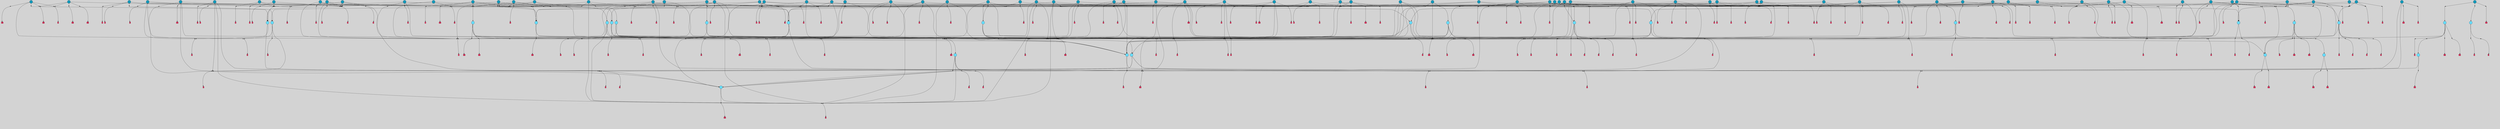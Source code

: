 // File exported with GEGELATI v1.3.1
// On the 2024-04-08 17:39:45
// With the File::TPGGraphDotExporter
digraph{
	graph[pad = "0.212, 0.055" bgcolor = lightgray]
	node[shape=circle style = filled label = ""]
		T3 [fillcolor="#66ddff"]
		T4 [fillcolor="#66ddff"]
		T7 [fillcolor="#66ddff"]
		T9 [fillcolor="#66ddff"]
		T11 [fillcolor="#66ddff"]
		T24 [fillcolor="#66ddff"]
		T27 [fillcolor="#66ddff"]
		T54 [fillcolor="#66ddff"]
		T59 [fillcolor="#66ddff"]
		T95 [fillcolor="#66ddff"]
		T96 [fillcolor="#1199bb"]
		T102 [fillcolor="#66ddff"]
		T111 [fillcolor="#66ddff"]
		T129 [fillcolor="#66ddff"]
		T131 [fillcolor="#66ddff"]
		T159 [fillcolor="#1199bb"]
		T160 [fillcolor="#66ddff"]
		T176 [fillcolor="#1199bb"]
		T194 [fillcolor="#1199bb"]
		T195 [fillcolor="#66ddff"]
		T210 [fillcolor="#1199bb"]
		T212 [fillcolor="#66ddff"]
		T25 [fillcolor="#1199bb"]
		T213 [fillcolor="#66ddff"]
		T214 [fillcolor="#1199bb"]
		T137 [fillcolor="#1199bb"]
		T224 [fillcolor="#1199bb"]
		T229 [fillcolor="#66ddff"]
		T230 [fillcolor="#1199bb"]
		T238 [fillcolor="#1199bb"]
		T240 [fillcolor="#66ddff"]
		T242 [fillcolor="#66ddff"]
		T245 [fillcolor="#1199bb"]
		T248 [fillcolor="#1199bb"]
		T256 [fillcolor="#1199bb"]
		T257 [fillcolor="#1199bb"]
		T259 [fillcolor="#1199bb"]
		T262 [fillcolor="#1199bb"]
		T264 [fillcolor="#1199bb"]
		T265 [fillcolor="#1199bb"]
		T271 [fillcolor="#1199bb"]
		T272 [fillcolor="#1199bb"]
		T273 [fillcolor="#1199bb"]
		T274 [fillcolor="#1199bb"]
		T275 [fillcolor="#1199bb"]
		T276 [fillcolor="#1199bb"]
		T278 [fillcolor="#1199bb"]
		T280 [fillcolor="#1199bb"]
		T284 [fillcolor="#1199bb"]
		T287 [fillcolor="#1199bb"]
		T292 [fillcolor="#1199bb"]
		T301 [fillcolor="#1199bb"]
		T306 [fillcolor="#1199bb"]
		T315 [fillcolor="#1199bb"]
		T317 [fillcolor="#1199bb"]
		T321 [fillcolor="#66ddff"]
		T322 [fillcolor="#66ddff"]
		T323 [fillcolor="#66ddff"]
		T324 [fillcolor="#1199bb"]
		T325 [fillcolor="#66ddff"]
		T326 [fillcolor="#66ddff"]
		T327 [fillcolor="#66ddff"]
		T328 [fillcolor="#1199bb"]
		T330 [fillcolor="#1199bb"]
		T332 [fillcolor="#1199bb"]
		T333 [fillcolor="#1199bb"]
		T334 [fillcolor="#1199bb"]
		T337 [fillcolor="#1199bb"]
		T341 [fillcolor="#1199bb"]
		T348 [fillcolor="#1199bb"]
		T349 [fillcolor="#1199bb"]
		T350 [fillcolor="#1199bb"]
		T351 [fillcolor="#1199bb"]
		T352 [fillcolor="#1199bb"]
		T353 [fillcolor="#1199bb"]
		T357 [fillcolor="#1199bb"]
		T359 [fillcolor="#1199bb"]
		T41 [fillcolor="#1199bb"]
		T360 [fillcolor="#1199bb"]
		T363 [fillcolor="#1199bb"]
		T364 [fillcolor="#1199bb"]
		T366 [fillcolor="#1199bb"]
		T369 [fillcolor="#1199bb"]
		T373 [fillcolor="#1199bb"]
		T374 [fillcolor="#1199bb"]
		T375 [fillcolor="#1199bb"]
		T376 [fillcolor="#1199bb"]
		T377 [fillcolor="#1199bb"]
		T378 [fillcolor="#1199bb"]
		T379 [fillcolor="#1199bb"]
		T382 [fillcolor="#1199bb"]
		T383 [fillcolor="#1199bb"]
		T384 [fillcolor="#1199bb"]
		T385 [fillcolor="#1199bb"]
		T386 [fillcolor="#1199bb"]
		T387 [fillcolor="#1199bb"]
		T388 [fillcolor="#1199bb"]
		T389 [fillcolor="#1199bb"]
		T390 [fillcolor="#1199bb"]
		T391 [fillcolor="#1199bb"]
		T392 [fillcolor="#1199bb"]
		T393 [fillcolor="#1199bb"]
		T394 [fillcolor="#1199bb"]
		T395 [fillcolor="#1199bb"]
		T396 [fillcolor="#1199bb"]
		T397 [fillcolor="#1199bb"]
		T398 [fillcolor="#1199bb"]
		P2395 [fillcolor="#cccccc" shape=point] //6|
		I2395 [shape=box style=invis label="6|1&2|6#1|7&#92;n10|7&2|0#1|5&#92;n9|4&0|1#2|2&#92;n8|6&0|0#1|0&#92;n"]
		P2395 -> I2395[style=invis]
		A1962 [fillcolor="#ff3366" shape=box margin=0.03 width=0 height=0 label="3"]
		T3 -> P2395 -> A1962
		P2396 [fillcolor="#cccccc" shape=point] //3|
		I2396 [shape=box style=invis label="7|6&2|4#0|2&#92;n10|3&2|7#1|4&#92;n11|6&0|4#0|1&#92;n7|1&0|0#2|6&#92;n7|6&0|3#2|6&#92;n4|0&2|6#0|1&#92;n4|4&2|5#0|2&#92;n4|6&0|4#2|7&#92;n10|0&2|3#1|5&#92;n2|6&0|5#0|2&#92;n1|0&2|3#0|7&#92;n1|6&2|0#0|5&#92;n6|2&0|1#0|7&#92;n9|2&0|3#2|7&#92;n5|3&0|6#0|6&#92;n1|7&2|5#2|3&#92;n8|1&2|7#0|6&#92;n1|0&2|5#2|1&#92;n7|1&2|2#2|5&#92;n7|4&2|6#0|3&#92;n"]
		P2396 -> I2396[style=invis]
		A1963 [fillcolor="#ff3366" shape=box margin=0.03 width=0 height=0 label="4"]
		T3 -> P2396 -> A1963
		P2397 [fillcolor="#cccccc" shape=point] //7|
		I2397 [shape=box style=invis label="0|2&2|4#2|6&#92;n5|3&0|6#0|1&#92;n4|7&2|6#0|5&#92;n7|6&0|7#0|5&#92;n10|7&2|2#1|1&#92;n"]
		P2397 -> I2397[style=invis]
		A1964 [fillcolor="#ff3366" shape=box margin=0.03 width=0 height=0 label="4"]
		T4 -> P2397 -> A1964
		P2398 [fillcolor="#cccccc" shape=point] //0|
		I2398 [shape=box style=invis label="2|5&0|1#0|6&#92;n6|1&2|2#2|7&#92;n8|0&0|3#1|4&#92;n4|3&2|5#2|4&#92;n8|1&2|4#0|0&#92;n6|6&0|1#2|6&#92;n11|7&2|4#2|5&#92;n6|2&2|4#0|2&#92;n8|5&2|4#2|4&#92;n2|1&2|1#2|2&#92;n2|7&2|5#2|6&#92;n9|7&0|5#0|4&#92;n1|2&0|5#2|6&#92;n4|2&2|3#2|7&#92;n3|3&2|1#0|2&#92;n"]
		P2398 -> I2398[style=invis]
		A1965 [fillcolor="#ff3366" shape=box margin=0.03 width=0 height=0 label="5"]
		T4 -> P2398 -> A1965
		P2399 [fillcolor="#cccccc" shape=point] //-3|
		I2399 [shape=box style=invis label="1|6&2|7#0|7&#92;n10|2&0|7#1|3&#92;n9|6&2|7#2|2&#92;n5|3&0|7#0|7&#92;n1|6&2|3#0|0&#92;n2|3&2|3#2|2&#92;n5|1&2|6#0|6&#92;n"]
		P2399 -> I2399[style=invis]
		A1966 [fillcolor="#ff3366" shape=box margin=0.03 width=0 height=0 label="7"]
		T7 -> P2399 -> A1966
		P2400 [fillcolor="#cccccc" shape=point] //5|
		I2400 [shape=box style=invis label="0|5&2|3#0|1&#92;n0|6&2|1#2|4&#92;n6|2&2|6#0|7&#92;n7|4&0|3#0|1&#92;n5|4&0|7#1|6&#92;n9|1&0|5#2|2&#92;n6|3&2|3#1|7&#92;n11|7&2|4#1|6&#92;n2|5&0|1#0|0&#92;n4|7&0|0#0|2&#92;n6|2&0|6#0|0&#92;n2|1&2|6#2|4&#92;n10|0&2|0#1|0&#92;n6|6&2|4#0|6&#92;n"]
		P2400 -> I2400[style=invis]
		A1967 [fillcolor="#ff3366" shape=box margin=0.03 width=0 height=0 label="8"]
		T7 -> P2400 -> A1967
		P2401 [fillcolor="#cccccc" shape=point] //-6|
		I2401 [shape=box style=invis label="11|1&0|7#2|0&#92;n10|4&0|1#1|0&#92;n4|3&2|4#2|1&#92;n0|5&2|0#0|0&#92;n6|1&0|0#0|3&#92;n8|2&2|0#0|4&#92;n11|4&2|0#1|6&#92;n7|0&2|6#2|3&#92;n5|3&2|6#2|0&#92;n2|0&2|0#0|4&#92;n"]
		P2401 -> I2401[style=invis]
		A1968 [fillcolor="#ff3366" shape=box margin=0.03 width=0 height=0 label="9"]
		T9 -> P2401 -> A1968
		P2402 [fillcolor="#cccccc" shape=point] //2|
		I2402 [shape=box style=invis label="6|3&2|7#1|4&#92;n8|6&0|0#2|5&#92;n2|1&0|2#0|3&#92;n8|7&0|6#0|4&#92;n2|1&2|0#0|1&#92;n0|0&2|2#2|3&#92;n6|6&0|7#2|1&#92;n6|1&0|7#2|6&#92;n5|4&2|7#0|4&#92;n0|3&0|4#2|0&#92;n11|0&2|0#2|5&#92;n4|5&2|5#2|4&#92;n5|7&0|6#0|4&#92;n9|7&2|5#0|3&#92;n5|4&2|1#0|3&#92;n5|3&0|1#1|7&#92;n0|4&0|3#2|5&#92;n"]
		P2402 -> I2402[style=invis]
		A1969 [fillcolor="#ff3366" shape=box margin=0.03 width=0 height=0 label="10"]
		T9 -> P2402 -> A1969
		P2403 [fillcolor="#cccccc" shape=point] //6|
		I2403 [shape=box style=invis label="3|0&2|7#2|2&#92;n3|2&0|4#2|5&#92;n5|1&0|2#1|0&#92;n8|7&0|1#2|0&#92;n8|5&0|3#0|6&#92;n0|2&0|2#2|3&#92;n1|5&2|5#0|5&#92;n5|6&0|6#0|7&#92;n6|7&0|0#2|6&#92;n1|2&2|3#0|0&#92;n7|7&2|3#0|4&#92;n0|7&2|7#0|6&#92;n1|0&2|2#2|7&#92;n4|4&0|1#0|0&#92;n"]
		P2403 -> I2403[style=invis]
		A1970 [fillcolor="#ff3366" shape=box margin=0.03 width=0 height=0 label="11"]
		T11 -> P2403 -> A1970
		P2404 [fillcolor="#cccccc" shape=point] //-4|
		I2404 [shape=box style=invis label="4|1&0|4#2|6&#92;n1|2&2|2#2|0&#92;n1|2&2|0#0|6&#92;n8|4&2|3#2|5&#92;n5|5&2|1#1|0&#92;n"]
		P2404 -> I2404[style=invis]
		A1971 [fillcolor="#ff3366" shape=box margin=0.03 width=0 height=0 label="12"]
		T11 -> P2404 -> A1971
		P2405 [fillcolor="#cccccc" shape=point] //-3|
		I2405 [shape=box style=invis label="8|1&2|3#0|5&#92;n0|6&0|5#0|5&#92;n3|7&2|1#0|6&#92;n3|5&0|1#0|0&#92;n9|5&2|0#0|4&#92;n3|5&0|2#0|3&#92;n10|6&2|4#1|0&#92;n9|4&2|7#2|6&#92;n1|7&2|5#2|2&#92;n"]
		P2405 -> I2405[style=invis]
		A1972 [fillcolor="#ff3366" shape=box margin=0.03 width=0 height=0 label="5"]
		T4 -> P2405 -> A1972
		P2406 [fillcolor="#cccccc" shape=point] //1|
		I2406 [shape=box style=invis label="5|1&0|6#2|7&#92;n2|4&0|4#2|2&#92;n0|6&0|5#0|4&#92;n10|6&2|5#1|6&#92;n9|3&0|1#1|7&#92;n10|3&2|2#1|0&#92;n5|0&0|0#2|1&#92;n11|3&2|3#1|5&#92;n10|3&0|1#1|0&#92;n2|4&0|1#0|1&#92;n0|2&0|3#2|4&#92;n9|2&2|1#2|5&#92;n11|7&2|6#2|6&#92;n"]
		P2406 -> I2406[style=invis]
		T24 -> P2406 -> T7
		P2407 [fillcolor="#cccccc" shape=point] //5|
		I2407 [shape=box style=invis label="3|0&2|0#0|1&#92;n3|0&0|7#0|1&#92;n5|3&0|2#2|6&#92;n4|4&2|4#2|6&#92;n11|2&0|7#1|6&#92;n2|7&2|2#2|5&#92;n9|3&2|6#2|7&#92;n7|7&0|0#0|4&#92;n6|1&2|4#2|3&#92;n5|4&2|0#1|6&#92;n1|3&0|7#0|4&#92;n"]
		P2407 -> I2407[style=invis]
		A1973 [fillcolor="#ff3366" shape=box margin=0.03 width=0 height=0 label="7"]
		T24 -> P2407 -> A1973
		P2408 [fillcolor="#cccccc" shape=point] //-2|
		I2408 [shape=box style=invis label="4|1&0|4#0|3&#92;n4|2&0|5#2|0&#92;n5|5&2|6#0|5&#92;n1|4&0|1#0|2&#92;n6|3&2|7#1|5&#92;n0|4&2|0#0|3&#92;n8|5&2|5#1|2&#92;n10|7&2|7#1|1&#92;n3|4&0|0#2|1&#92;n3|6&2|5#2|5&#92;n8|3&0|1#0|7&#92;n10|0&2|7#1|3&#92;n4|1&2|4#0|1&#92;n9|3&2|0#0|4&#92;n3|6&2|0#0|4&#92;n1|2&0|6#2|1&#92;n4|0&2|1#2|2&#92;n"]
		P2408 -> I2408[style=invis]
		A1974 [fillcolor="#ff3366" shape=box margin=0.03 width=0 height=0 label="14"]
		T24 -> P2408 -> A1974
		P2409 [fillcolor="#cccccc" shape=point] //2|
		I2409 [shape=box style=invis label="9|1&2|3#0|1&#92;n5|2&2|0#2|4&#92;n3|6&2|5#2|7&#92;n7|0&2|5#0|4&#92;n1|2&0|3#0|5&#92;n7|3&2|7#0|0&#92;n"]
		P2409 -> I2409[style=invis]
		A1975 [fillcolor="#ff3366" shape=box margin=0.03 width=0 height=0 label="2"]
		T27 -> P2409 -> A1975
		P2410 [fillcolor="#cccccc" shape=point] //-6|
		I2410 [shape=box style=invis label="7|5&0|4#0|4&#92;n11|0&2|5#2|1&#92;n"]
		P2410 -> I2410[style=invis]
		A1976 [fillcolor="#ff3366" shape=box margin=0.03 width=0 height=0 label="3"]
		T27 -> P2410 -> A1976
		T27 -> P2396
		T27 -> P2398
		P2411 [fillcolor="#cccccc" shape=point] //0|
		I2411 [shape=box style=invis label="4|0&0|3#2|7&#92;n10|2&0|3#1|7&#92;n3|5&0|2#0|3&#92;n4|5&0|0#2|1&#92;n10|7&2|0#1|2&#92;n5|3&2|3#1|6&#92;n9|5&2|0#0|4&#92;n5|4&2|7#0|2&#92;n10|3&2|7#1|4&#92;n7|2&0|1#2|6&#92;n8|6&0|5#0|5&#92;n8|7&2|3#0|5&#92;n2|6&2|4#0|0&#92;n"]
		P2411 -> I2411[style=invis]
		A1977 [fillcolor="#ff3366" shape=box margin=0.03 width=0 height=0 label="5"]
		T27 -> P2411 -> A1977
		P2412 [fillcolor="#cccccc" shape=point] //8|
		I2412 [shape=box style=invis label="9|0&0|1#2|0&#92;n10|1&2|5#1|4&#92;n8|2&2|6#0|4&#92;n2|4&2|5#2|3&#92;n4|2&2|2#0|2&#92;n7|5&0|2#0|0&#92;n8|2&2|1#1|3&#92;n8|7&0|7#2|1&#92;n1|1&0|0#0|7&#92;n5|6&2|5#1|0&#92;n6|6&2|5#0|0&#92;n11|4&0|3#2|6&#92;n4|2&2|4#0|7&#92;n5|6&0|1#2|0&#92;n11|3&0|2#0|7&#92;n"]
		P2412 -> I2412[style=invis]
		A1978 [fillcolor="#ff3366" shape=box margin=0.03 width=0 height=0 label="6"]
		T54 -> P2412 -> A1978
		T54 -> P2407
		P2413 [fillcolor="#cccccc" shape=point] //-10|
		I2413 [shape=box style=invis label="3|6&0|0#0|4&#92;n4|1&2|4#0|1&#92;n5|1&0|1#0|4&#92;n5|5&2|6#0|5&#92;n6|5&0|6#0|3&#92;n11|1&2|0#0|1&#92;n0|7&2|0#0|3&#92;n1|2&0|6#0|1&#92;n8|0&0|4#2|0&#92;n0|4&0|7#2|7&#92;n7|0&2|7#1|3&#92;n3|1&0|5#2|5&#92;n5|1&0|4#0|3&#92;n2|2&0|2#0|0&#92;n8|3&0|1#0|7&#92;n3|0&0|3#0|5&#92;n7|2&0|5#2|0&#92;n6|3&2|7#1|5&#92;n4|7&2|7#2|1&#92;n"]
		P2413 -> I2413[style=invis]
		A1979 [fillcolor="#ff3366" shape=box margin=0.03 width=0 height=0 label="14"]
		T54 -> P2413 -> A1979
		T54 -> P2400
		P2414 [fillcolor="#cccccc" shape=point] //8|
		I2414 [shape=box style=invis label="9|0&0|1#2|0&#92;n10|1&2|5#1|4&#92;n8|2&2|6#0|4&#92;n4|5&0|3#0|1&#92;n2|4&2|5#2|3&#92;n4|2&2|2#0|2&#92;n7|5&0|2#0|0&#92;n8|2&2|1#1|3&#92;n8|7&0|7#2|1&#92;n1|1&0|0#0|7&#92;n5|6&2|5#1|0&#92;n6|3&2|5#0|0&#92;n11|4&0|3#2|6&#92;n1|2&2|4#0|7&#92;n5|6&0|1#2|0&#92;n11|3&0|2#0|7&#92;n"]
		P2414 -> I2414[style=invis]
		A1980 [fillcolor="#ff3366" shape=box margin=0.03 width=0 height=0 label="6"]
		T59 -> P2414 -> A1980
		T59 -> P2407
		T59 -> P2401
		T59 -> P2407
		P2415 [fillcolor="#cccccc" shape=point] //4|
		I2415 [shape=box style=invis label="4|3&0|6#0|3&#92;n5|7&2|3#2|2&#92;n5|6&0|7#1|2&#92;n1|4&2|6#0|3&#92;n8|4&2|1#2|5&#92;n9|5&2|4#1|4&#92;n2|4&0|5#0|7&#92;n10|0&0|6#1|3&#92;n3|0&0|6#0|2&#92;n2|7&2|7#2|6&#92;n5|2&0|5#1|5&#92;n10|4&2|5#1|7&#92;n4|0&0|4#2|4&#92;n11|1&0|4#2|6&#92;n10|6&2|0#1|4&#92;n9|7&0|3#1|4&#92;n4|5&2|7#0|6&#92;n11|5&2|6#2|3&#92;n0|3&0|5#0|1&#92;n"]
		P2415 -> I2415[style=invis]
		A1981 [fillcolor="#ff3366" shape=box margin=0.03 width=0 height=0 label="13"]
		T95 -> P2415 -> A1981
		P2416 [fillcolor="#cccccc" shape=point] //8|
		I2416 [shape=box style=invis label="9|7&0|5#2|5&#92;n3|3&2|3#0|2&#92;n9|5&2|2#1|0&#92;n2|3&0|6#0|3&#92;n4|4&2|5#2|7&#92;n11|3&2|0#1|5&#92;n6|6&2|1#2|2&#92;n4|6&0|1#2|2&#92;n2|5&2|7#2|2&#92;n7|7&2|2#2|3&#92;n6|5&0|3#2|6&#92;n6|7&0|6#0|2&#92;n"]
		P2416 -> I2416[style=invis]
		A1982 [fillcolor="#ff3366" shape=box margin=0.03 width=0 height=0 label="14"]
		T95 -> P2416 -> A1982
		P2417 [fillcolor="#cccccc" shape=point] //2|
		I2417 [shape=box style=invis label="4|1&0|4#2|6&#92;n5|5&2|1#1|0&#92;n1|0&2|0#0|6&#92;n8|4&2|3#2|5&#92;n"]
		P2417 -> I2417[style=invis]
		T95 -> P2417 -> T11
		P2418 [fillcolor="#cccccc" shape=point] //-9|
		I2418 [shape=box style=invis label="2|0&2|0#2|1&#92;n4|4&2|4#2|6&#92;n9|1&0|3#1|7&#92;n5|3&0|2#2|6&#92;n2|7&2|2#2|5&#92;n5|4&2|0#1|6&#92;n3|0&0|7#0|1&#92;n1|3&0|7#0|4&#92;n11|6&2|2#0|7&#92;n7|7&0|0#0|4&#92;n11|0&0|7#1|6&#92;n9|3&2|6#2|7&#92;n"]
		P2418 -> I2418[style=invis]
		A1983 [fillcolor="#ff3366" shape=box margin=0.03 width=0 height=0 label="7"]
		T95 -> P2418 -> A1983
		P2419 [fillcolor="#cccccc" shape=point] //-8|
		I2419 [shape=box style=invis label="7|5&0|4#2|4&#92;n"]
		P2419 -> I2419[style=invis]
		A1984 [fillcolor="#ff3366" shape=box margin=0.03 width=0 height=0 label="3"]
		T95 -> P2419 -> A1984
		P2420 [fillcolor="#cccccc" shape=point] //6|
		I2420 [shape=box style=invis label="0|5&2|3#0|1&#92;n0|6&2|1#2|4&#92;n9|1&0|5#2|2&#92;n7|4&0|3#0|1&#92;n5|4&0|7#1|6&#92;n2|5&0|1#0|0&#92;n6|3&2|3#1|7&#92;n11|7&2|4#1|6&#92;n6|2&2|6#0|1&#92;n4|7&0|0#0|2&#92;n6|2&0|6#0|0&#92;n9|1&2|6#2|4&#92;n10|0&2|0#1|0&#92;n6|6&2|4#0|6&#92;n"]
		P2420 -> I2420[style=invis]
		A1985 [fillcolor="#ff3366" shape=box margin=0.03 width=0 height=0 label="8"]
		T96 -> P2420 -> A1985
		P2421 [fillcolor="#cccccc" shape=point] //5|
		I2421 [shape=box style=invis label="10|4&0|1#1|0&#92;n4|3&2|4#2|1&#92;n2|0&2|0#0|4&#92;n6|1&0|0#0|3&#92;n8|2&2|0#0|4&#92;n0|0&0|0#0|0&#92;n11|4&2|0#1|6&#92;n7|0&2|6#2|3&#92;n5|3&2|6#2|0&#92;n0|0&2|0#0|0&#92;n"]
		P2421 -> I2421[style=invis]
		A1986 [fillcolor="#ff3366" shape=box margin=0.03 width=0 height=0 label="9"]
		T96 -> P2421 -> A1986
		T96 -> P2395
		P2422 [fillcolor="#cccccc" shape=point] //1|
		I2422 [shape=box style=invis label="5|4&0|7#1|6&#92;n0|6&2|1#2|4&#92;n7|4&0|3#0|1&#92;n0|5&2|3#0|1&#92;n9|1&0|5#2|2&#92;n6|3&2|3#1|7&#92;n11|7&2|4#1|6&#92;n2|5&0|1#0|0&#92;n7|5&2|3#1|1&#92;n4|7&0|0#0|2&#92;n6|2&0|6#0|0&#92;n2|1&2|6#2|4&#92;n10|0&2|7#1|0&#92;n6|6&2|4#0|6&#92;n"]
		P2422 -> I2422[style=invis]
		A1987 [fillcolor="#ff3366" shape=box margin=0.03 width=0 height=0 label="8"]
		T96 -> P2422 -> A1987
		T96 -> P2405
		P2423 [fillcolor="#cccccc" shape=point] //7|
		I2423 [shape=box style=invis label="3|3&2|7#0|4&#92;n4|3&2|6#0|3&#92;n8|4&0|6#1|2&#92;n5|6&2|3#0|4&#92;n0|7&2|1#0|5&#92;n8|7&2|2#2|5&#92;n9|1&0|0#1|0&#92;n10|1&2|1#1|4&#92;n10|5&0|6#1|7&#92;n5|2&2|3#0|4&#92;n2|0&2|6#2|7&#92;n1|7&0|1#0|7&#92;n"]
		P2423 -> I2423[style=invis]
		A1988 [fillcolor="#ff3366" shape=box margin=0.03 width=0 height=0 label="2"]
		T102 -> P2423 -> A1988
		T102 -> P2419
		P2424 [fillcolor="#cccccc" shape=point] //8|
		I2424 [shape=box style=invis label="7|0&0|2#1|4&#92;n8|1&2|3#0|5&#92;n0|6&0|5#0|5&#92;n3|7&2|1#0|6&#92;n9|4&2|7#1|6&#92;n1|7&2|5#2|2&#92;n8|5&2|0#0|3&#92;n0|2&0|2#0|0&#92;n3|5&0|2#0|3&#92;n"]
		P2424 -> I2424[style=invis]
		A1989 [fillcolor="#ff3366" shape=box margin=0.03 width=0 height=0 label="5"]
		T102 -> P2424 -> A1989
		P2425 [fillcolor="#cccccc" shape=point] //-5|
		I2425 [shape=box style=invis label="0|0&2|3#0|2&#92;n10|5&0|6#1|3&#92;n7|3&0|6#2|3&#92;n3|4&0|6#0|6&#92;n10|5&0|2#1|1&#92;n5|0&0|1#0|3&#92;n6|6&2|5#1|5&#92;n7|4&0|2#1|7&#92;n5|7&0|1#2|5&#92;n1|5&0|0#0|3&#92;n7|5&2|1#2|6&#92;n9|0&0|2#0|0&#92;n4|0&2|4#0|0&#92;n4|6&0|0#2|3&#92;n3|1&0|6#2|5&#92;n7|7&2|1#2|3&#92;n9|4&2|2#0|6&#92;n"]
		P2425 -> I2425[style=invis]
		T111 -> P2425 -> T9
		P2426 [fillcolor="#cccccc" shape=point] //7|
		I2426 [shape=box style=invis label="7|4&2|1#2|0&#92;n4|1&2|4#2|3&#92;n5|0&2|0#2|2&#92;n6|1&2|4#2|6&#92;n"]
		P2426 -> I2426[style=invis]
		A1990 [fillcolor="#ff3366" shape=box margin=0.03 width=0 height=0 label="9"]
		T111 -> P2426 -> A1990
		P2427 [fillcolor="#cccccc" shape=point] //2|
		I2427 [shape=box style=invis label="3|0&2|0#0|1&#92;n11|2&0|7#1|6&#92;n8|7&2|4#0|5&#92;n5|3&0|2#2|6&#92;n4|4&2|4#2|6&#92;n3|0&0|7#0|1&#92;n2|7&2|2#2|5&#92;n9|3&2|6#2|7&#92;n7|7&0|0#0|4&#92;n6|1&2|4#1|3&#92;n5|4&2|0#1|6&#92;n1|3&0|7#0|4&#92;n"]
		P2427 -> I2427[style=invis]
		A1991 [fillcolor="#ff3366" shape=box margin=0.03 width=0 height=0 label="7"]
		T111 -> P2427 -> A1991
		T111 -> P2401
		T129 -> P2412
		T129 -> P2407
		P2428 [fillcolor="#cccccc" shape=point] //10|
		I2428 [shape=box style=invis label="4|5&2|7#2|1&#92;n1|7&2|3#0|6&#92;n3|5&2|2#0|3&#92;n10|3&0|7#1|4&#92;n7|1&0|4#2|6&#92;n10|2&0|3#1|7&#92;n9|5&2|0#0|4&#92;n4|0&0|3#2|7&#92;n11|4&2|6#1|2&#92;n5|4&2|7#0|2&#92;n2|6&2|4#0|0&#92;n6|5&0|7#2|1&#92;n5|3&2|3#1|6&#92;n10|7&2|0#1|2&#92;n"]
		P2428 -> I2428[style=invis]
		A1992 [fillcolor="#ff3366" shape=box margin=0.03 width=0 height=0 label="5"]
		T129 -> P2428 -> A1992
		P2429 [fillcolor="#cccccc" shape=point] //5|
		I2429 [shape=box style=invis label="9|4&2|3#1|3&#92;n0|4&2|4#0|5&#92;n6|1&2|6#2|5&#92;n4|0&0|5#2|0&#92;n"]
		P2429 -> I2429[style=invis]
		A1993 [fillcolor="#ff3366" shape=box margin=0.03 width=0 height=0 label="7"]
		T129 -> P2429 -> A1993
		P2430 [fillcolor="#cccccc" shape=point] //6|
		I2430 [shape=box style=invis label="9|4&2|7#0|6&#92;n8|4&0|1#1|0&#92;n1|3&0|0#2|1&#92;n2|4&0|6#2|2&#92;n5|1&2|5#0|7&#92;n3|0&0|3#2|6&#92;n2|2&2|6#0|2&#92;n8|4&0|4#2|2&#92;n5|1&2|4#0|3&#92;n9|4&0|6#0|6&#92;n5|0&2|2#1|5&#92;n11|7&0|0#1|1&#92;n0|4&0|3#0|3&#92;n7|7&2|4#2|5&#92;n1|5&0|1#2|1&#92;n"]
		P2430 -> I2430[style=invis]
		A1994 [fillcolor="#ff3366" shape=box margin=0.03 width=0 height=0 label="1"]
		T129 -> P2430 -> A1994
		P2431 [fillcolor="#cccccc" shape=point] //6|
		I2431 [shape=box style=invis label="10|4&2|6#1|2&#92;n8|4&0|1#1|0&#92;n0|4&2|6#0|0&#92;n8|4&2|5#2|1&#92;n7|5&2|5#1|0&#92;n3|6&0|6#2|2&#92;n1|7&0|7#0|5&#92;n2|0&0|7#2|4&#92;n2|6&2|2#0|0&#92;n0|7&2|7#0|7&#92;n11|6&0|4#2|2&#92;n5|5&0|0#0|1&#92;n10|1&0|0#1|0&#92;n7|3&0|1#2|5&#92;n9|2&2|7#1|5&#92;n9|4&2|6#2|7&#92;n1|6&2|4#2|2&#92;n3|3&2|2#0|7&#92;n1|6&2|0#0|0&#92;n6|4&2|6#1|0&#92;n"]
		P2431 -> I2431[style=invis]
		A1995 [fillcolor="#ff3366" shape=box margin=0.03 width=0 height=0 label="1"]
		T131 -> P2431 -> A1995
		P2432 [fillcolor="#cccccc" shape=point] //9|
		I2432 [shape=box style=invis label="11|0&2|0#1|1&#92;n3|6&0|6#0|0&#92;n1|4&0|0#2|4&#92;n7|5&2|2#1|3&#92;n11|7&2|6#1|7&#92;n5|2&0|6#1|5&#92;n9|5&0|6#0|3&#92;n2|2&2|7#0|5&#92;n9|3&2|2#2|0&#92;n11|0&2|7#0|1&#92;n1|1&2|0#0|1&#92;n6|6&0|6#1|2&#92;n9|7&0|1#0|3&#92;n2|0&2|4#2|5&#92;n2|4&2|2#0|0&#92;n6|1&2|1#1|7&#92;n10|7&2|5#1|6&#92;n11|5&2|7#2|4&#92;n"]
		P2432 -> I2432[style=invis]
		A1996 [fillcolor="#ff3366" shape=box margin=0.03 width=0 height=0 label="1"]
		T131 -> P2432 -> A1996
		T131 -> P2410
		P2433 [fillcolor="#cccccc" shape=point] //5|
		I2433 [shape=box style=invis label="3|0&0|0#0|1&#92;n5|6&0|4#0|3&#92;n4|4&2|4#2|6&#92;n11|2&0|7#1|6&#92;n2|7&2|2#2|5&#92;n9|3&2|6#2|7&#92;n7|7&0|0#0|4&#92;n6|1&2|4#2|3&#92;n5|4&2|0#1|6&#92;n5|3&0|2#2|6&#92;n1|3&0|7#0|4&#92;n"]
		P2433 -> I2433[style=invis]
		A1997 [fillcolor="#ff3366" shape=box margin=0.03 width=0 height=0 label="7"]
		T131 -> P2433 -> A1997
		T131 -> P2429
		P2434 [fillcolor="#cccccc" shape=point] //7|
		I2434 [shape=box style=invis label="7|0&2|1#2|0&#92;n9|7&2|1#1|7&#92;n8|2&0|1#1|0&#92;n6|6&0|2#1|1&#92;n2|2&0|5#0|0&#92;n5|7&0|0#2|1&#92;n5|1&2|5#1|5&#92;n4|7&2|4#2|3&#92;n10|5&2|2#1|5&#92;n1|3&2|2#2|0&#92;n10|2&2|6#1|5&#92;n"]
		P2434 -> I2434[style=invis]
		A1998 [fillcolor="#ff3366" shape=box margin=0.03 width=0 height=0 label="1"]
		T159 -> P2434 -> A1998
		P2435 [fillcolor="#cccccc" shape=point] //7|
		I2435 [shape=box style=invis label="7|4&2|7#0|4&#92;n4|6&0|1#2|5&#92;n2|1&2|3#0|0&#92;n4|3&2|0#0|1&#92;n0|0&2|7#2|7&#92;n7|7&0|5#2|3&#92;n5|0&2|1#2|2&#92;n10|0&0|4#1|2&#92;n4|4&0|7#0|0&#92;n6|7&0|2#0|1&#92;n1|4&2|5#0|4&#92;n"]
		P2435 -> I2435[style=invis]
		A1999 [fillcolor="#ff3366" shape=box margin=0.03 width=0 height=0 label="0"]
		T159 -> P2435 -> A1999
		P2436 [fillcolor="#cccccc" shape=point] //5|
		I2436 [shape=box style=invis label="0|5&2|3#0|1&#92;n0|6&2|1#2|4&#92;n6|2&2|6#0|7&#92;n9|0&2|7#1|1&#92;n7|4&0|3#0|1&#92;n11|7&2|4#1|6&#92;n9|1&0|5#2|2&#92;n5|4&0|7#1|6&#92;n2|5&0|1#0|0&#92;n4|7&0|0#0|2&#92;n6|2&0|6#0|0&#92;n2|1&2|6#2|4&#92;n10|0&0|0#1|0&#92;n6|6&2|4#0|6&#92;n"]
		P2436 -> I2436[style=invis]
		T159 -> P2436 -> T129
		T160 -> P2415
		T160 -> P2418
		P2437 [fillcolor="#cccccc" shape=point] //5|
		I2437 [shape=box style=invis label="6|0&2|7#2|7&#92;n3|6&2|6#2|6&#92;n6|3&0|5#1|2&#92;n"]
		P2437 -> I2437[style=invis]
		A2000 [fillcolor="#ff3366" shape=box margin=0.03 width=0 height=0 label="3"]
		T160 -> P2437 -> A2000
		P2438 [fillcolor="#cccccc" shape=point] //-2|
		I2438 [shape=box style=invis label="11|7&2|0#1|7&#92;n4|3&0|1#2|5&#92;n0|4&2|4#2|7&#92;n1|6&0|0#0|4&#92;n4|0&0|0#0|5&#92;n0|6&2|3#2|0&#92;n9|6&2|5#1|3&#92;n0|7&2|1#2|5&#92;n4|4&0|5#0|1&#92;n10|4&0|0#1|0&#92;n"]
		P2438 -> I2438[style=invis]
		A2001 [fillcolor="#ff3366" shape=box margin=0.03 width=0 height=0 label="12"]
		T160 -> P2438 -> A2001
		T160 -> P2407
		P2439 [fillcolor="#cccccc" shape=point] //3|
		I2439 [shape=box style=invis label="4|7&0|7#2|7&#92;n11|5&2|6#0|2&#92;n5|5&2|6#2|0&#92;n3|2&0|6#0|3&#92;n10|2&2|5#1|5&#92;n9|4&2|3#1|5&#92;n2|5&2|7#2|4&#92;n11|3&2|5#1|0&#92;n7|0&0|7#2|1&#92;n1|2&0|5#0|1&#92;n"]
		P2439 -> I2439[style=invis]
		A2002 [fillcolor="#ff3366" shape=box margin=0.03 width=0 height=0 label="5"]
		T176 -> P2439 -> A2002
		P2440 [fillcolor="#cccccc" shape=point] //2|
		I2440 [shape=box style=invis label="7|1&0|6#0|1&#92;n5|2&2|5#1|6&#92;n10|1&2|1#1|1&#92;n4|7&0|4#2|2&#92;n11|7&0|4#2|7&#92;n5|0&0|5#1|7&#92;n8|2&0|5#2|4&#92;n10|0&2|6#1|6&#92;n5|1&0|1#2|3&#92;n1|6&2|0#0|1&#92;n9|6&2|2#1|4&#92;n3|4&2|3#0|0&#92;n10|1&0|1#1|0&#92;n2|2&0|1#2|1&#92;n3|1&2|7#0|3&#92;n"]
		P2440 -> I2440[style=invis]
		A2003 [fillcolor="#ff3366" shape=box margin=0.03 width=0 height=0 label="10"]
		T176 -> P2440 -> A2003
		P2441 [fillcolor="#cccccc" shape=point] //-1|
		I2441 [shape=box style=invis label="1|7&2|1#0|6&#92;n8|1&2|3#0|5&#92;n10|6&2|7#1|0&#92;n1|7&2|5#0|2&#92;n0|3&0|3#2|2&#92;n3|5&0|1#0|0&#92;n3|5&0|2#0|3&#92;n1|5&2|0#0|4&#92;n5|7&2|2#2|5&#92;n4|0&2|3#0|3&#92;n"]
		P2441 -> I2441[style=invis]
		T176 -> P2441 -> T3
		P2442 [fillcolor="#cccccc" shape=point] //-3|
		I2442 [shape=box style=invis label="6|3&2|4#1|4&#92;n5|3&0|1#1|7&#92;n2|1&0|2#2|3&#92;n8|7&0|6#0|4&#92;n2|1&2|0#0|1&#92;n0|0&2|2#2|3&#92;n6|1&0|7#2|6&#92;n5|7&0|2#0|4&#92;n0|3&0|4#2|0&#92;n11|0&2|0#2|5&#92;n6|0&2|0#1|4&#92;n8|6&0|2#2|5&#92;n5|4&2|1#0|3&#92;n9|7&2|5#0|3&#92;n5|4&2|7#0|4&#92;n"]
		P2442 -> I2442[style=invis]
		A2004 [fillcolor="#ff3366" shape=box margin=0.03 width=0 height=0 label="10"]
		T176 -> P2442 -> A2004
		P2443 [fillcolor="#cccccc" shape=point] //4|
		I2443 [shape=box style=invis label="7|1&0|6#0|1&#92;n5|2&2|5#1|6&#92;n10|1&2|1#1|1&#92;n9|6&2|2#1|4&#92;n4|7&0|4#2|2&#92;n9|6&0|4#1|1&#92;n10|0&2|6#1|6&#92;n5|1&0|1#2|3&#92;n1|6&2|0#0|1&#92;n8|2&0|5#2|4&#92;n3|4&2|3#0|0&#92;n10|1&0|5#1|0&#92;n2|2&0|1#2|1&#92;n3|1&2|7#0|3&#92;n"]
		P2443 -> I2443[style=invis]
		A2005 [fillcolor="#ff3366" shape=box margin=0.03 width=0 height=0 label="10"]
		T176 -> P2443 -> A2005
		P2444 [fillcolor="#cccccc" shape=point] //-2|
		I2444 [shape=box style=invis label="1|0&0|3#0|3&#92;n2|7&0|4#0|4&#92;n11|6&2|1#1|4&#92;n6|1&2|5#0|0&#92;n2|0&2|0#0|6&#92;n1|3&2|1#0|4&#92;n"]
		P2444 -> I2444[style=invis]
		A2006 [fillcolor="#ff3366" shape=box margin=0.03 width=0 height=0 label="2"]
		T194 -> P2444 -> A2006
		P2445 [fillcolor="#cccccc" shape=point] //3|
		I2445 [shape=box style=invis label="5|4&2|7#0|4&#92;n0|4&0|3#2|5&#92;n8|6&0|0#2|5&#92;n2|1&0|2#0|3&#92;n9|7&0|6#0|4&#92;n0|0&2|2#2|3&#92;n6|6&0|7#2|1&#92;n6|1&0|7#2|6&#92;n0|3&0|4#2|0&#92;n11|0&2|0#2|5&#92;n4|5&2|5#2|4&#92;n5|3&0|1#1|7&#92;n9|7&2|2#0|3&#92;n5|4&2|1#0|3&#92;n5|0&0|6#0|4&#92;n0|0&0|1#2|0&#92;n"]
		P2445 -> I2445[style=invis]
		A2007 [fillcolor="#ff3366" shape=box margin=0.03 width=0 height=0 label="10"]
		T194 -> P2445 -> A2007
		T194 -> P2441
		P2446 [fillcolor="#cccccc" shape=point] //10|
		I2446 [shape=box style=invis label="6|1&2|4#2|3&#92;n3|0&0|7#0|1&#92;n5|3&0|2#2|6&#92;n4|4&0|4#2|6&#92;n5|4&2|0#1|6&#92;n10|5&0|6#1|5&#92;n2|5&2|1#2|2&#92;n1|3&0|7#0|4&#92;n3|0&2|0#0|1&#92;n11|2&0|5#1|6&#92;n9|3&2|6#2|7&#92;n7|7&0|0#0|4&#92;n"]
		P2446 -> I2446[style=invis]
		A2008 [fillcolor="#ff3366" shape=box margin=0.03 width=0 height=0 label="7"]
		T194 -> P2446 -> A2008
		P2447 [fillcolor="#cccccc" shape=point] //5|
		I2447 [shape=box style=invis label="3|0&2|0#2|1&#92;n3|0&0|7#0|1&#92;n5|3&0|2#2|6&#92;n4|4&2|4#2|6&#92;n5|4&2|0#1|6&#92;n2|7&2|2#2|5&#92;n1|3&0|7#0|4&#92;n11|6&2|2#0|7&#92;n7|7&0|0#0|4&#92;n6|1&2|4#2|3&#92;n11|0&0|7#1|6&#92;n9|3&2|6#2|7&#92;n"]
		P2447 -> I2447[style=invis]
		A2009 [fillcolor="#ff3366" shape=box margin=0.03 width=0 height=0 label="7"]
		T195 -> P2447 -> A2009
		P2448 [fillcolor="#cccccc" shape=point] //4|
		I2448 [shape=box style=invis label="7|1&0|6#0|1&#92;n6|7&2|7#1|7&#92;n10|1&2|1#1|1&#92;n9|6&2|2#1|4&#92;n4|7&0|4#2|2&#92;n9|6&0|5#1|1&#92;n10|0&2|6#1|6&#92;n5|1&0|1#2|3&#92;n10|1&0|5#1|0&#92;n3|4&2|3#0|0&#92;n8|2&0|5#2|4&#92;n1|6&2|0#0|0&#92;n2|3&0|1#2|6&#92;n5|2&2|2#1|6&#92;n2|2&0|1#2|1&#92;n3|1&2|7#0|3&#92;n6|7&2|3#0|4&#92;n"]
		P2448 -> I2448[style=invis]
		A2010 [fillcolor="#ff3366" shape=box margin=0.03 width=0 height=0 label="10"]
		T195 -> P2448 -> A2010
		P2449 [fillcolor="#cccccc" shape=point] //-4|
		I2449 [shape=box style=invis label="0|4&0|0#2|7&#92;n8|5&2|4#2|4&#92;n4|3&2|5#2|4&#92;n11|7&2|2#2|5&#92;n6|5&2|2#2|7&#92;n3|2&0|7#0|7&#92;n3|3&2|1#0|3&#92;n2|6&0|3#2|5&#92;n0|1&2|6#2|2&#92;n8|2&0|0#1|6&#92;n0|7&0|5#0|4&#92;n9|5&0|3#2|7&#92;n2|7&2|5#2|6&#92;n9|0&2|0#0|1&#92;n1|2&2|4#0|2&#92;n"]
		P2449 -> I2449[style=invis]
		T195 -> P2449 -> T27
		T195 -> P2435
		T210 -> P2435
		T210 -> P2407
		T210 -> P2431
		P2450 [fillcolor="#cccccc" shape=point] //2|
		I2450 [shape=box style=invis label="4|5&2|7#2|1&#92;n1|7&2|3#0|6&#92;n3|5&2|2#0|3&#92;n10|3&2|7#1|4&#92;n7|1&0|4#2|6&#92;n4|0&0|3#2|7&#92;n9|5&2|0#0|4&#92;n10|2&0|3#1|7&#92;n11|4&2|6#1|2&#92;n10|3&2|1#1|6&#92;n5|4&2|7#0|2&#92;n2|6&2|4#0|0&#92;n6|5&0|7#2|1&#92;n5|3&2|3#1|6&#92;n10|7&2|0#1|2&#92;n"]
		P2450 -> I2450[style=invis]
		A2011 [fillcolor="#ff3366" shape=box margin=0.03 width=0 height=0 label="5"]
		T210 -> P2450 -> A2011
		T210 -> P2432
		P2451 [fillcolor="#cccccc" shape=point] //6|
		I2451 [shape=box style=invis label="9|4&2|7#0|6&#92;n8|4&0|1#1|0&#92;n1|3&0|0#2|1&#92;n2|4&0|6#2|2&#92;n5|1&2|5#0|7&#92;n3|0&0|3#2|6&#92;n2|2&2|6#0|2&#92;n8|4&0|4#2|2&#92;n5|1&2|4#0|3&#92;n9|4&0|6#0|6&#92;n5|0&2|2#1|5&#92;n11|7&0|0#1|1&#92;n0|4&0|3#0|3&#92;n7|7&2|4#2|5&#92;n1|5&0|1#2|1&#92;n"]
		P2451 -> I2451[style=invis]
		A2012 [fillcolor="#ff3366" shape=box margin=0.03 width=0 height=0 label="1"]
		T212 -> P2451 -> A2012
		P2452 [fillcolor="#cccccc" shape=point] //5|
		I2452 [shape=box style=invis label="9|4&2|3#1|3&#92;n0|4&2|4#0|5&#92;n6|1&2|6#2|5&#92;n4|0&0|5#2|0&#92;n"]
		P2452 -> I2452[style=invis]
		A2013 [fillcolor="#ff3366" shape=box margin=0.03 width=0 height=0 label="7"]
		T212 -> P2452 -> A2013
		P2453 [fillcolor="#cccccc" shape=point] //5|
		I2453 [shape=box style=invis label="3|0&2|0#0|1&#92;n3|0&0|7#0|1&#92;n5|3&0|2#2|6&#92;n4|4&2|4#2|6&#92;n11|2&0|7#1|6&#92;n2|7&2|2#2|5&#92;n9|3&2|6#2|7&#92;n7|7&0|0#0|4&#92;n6|1&2|4#2|3&#92;n5|4&2|0#1|6&#92;n1|3&0|7#0|4&#92;n"]
		P2453 -> I2453[style=invis]
		A2014 [fillcolor="#ff3366" shape=box margin=0.03 width=0 height=0 label="7"]
		T212 -> P2453 -> A2014
		P2454 [fillcolor="#cccccc" shape=point] //8|
		I2454 [shape=box style=invis label="9|0&0|1#2|0&#92;n10|1&2|5#1|4&#92;n8|2&2|6#0|4&#92;n2|4&2|5#2|3&#92;n4|2&2|2#0|2&#92;n7|5&0|2#0|0&#92;n8|2&2|1#1|3&#92;n8|7&0|7#2|1&#92;n1|1&0|0#0|7&#92;n5|6&2|5#1|0&#92;n6|6&2|5#0|0&#92;n11|4&0|3#2|6&#92;n4|2&2|4#0|7&#92;n5|6&0|1#2|0&#92;n11|3&0|2#0|7&#92;n"]
		P2454 -> I2454[style=invis]
		A2015 [fillcolor="#ff3366" shape=box margin=0.03 width=0 height=0 label="6"]
		T212 -> P2454 -> A2015
		P2455 [fillcolor="#cccccc" shape=point] //5|
		I2455 [shape=box style=invis label="0|5&2|3#0|1&#92;n0|6&2|1#2|4&#92;n6|2&2|6#0|7&#92;n9|0&2|7#1|1&#92;n7|4&0|3#0|1&#92;n11|7&2|4#1|6&#92;n9|1&0|5#2|2&#92;n5|4&0|7#1|6&#92;n2|5&0|1#0|0&#92;n4|7&0|0#0|2&#92;n6|2&0|6#0|0&#92;n2|1&2|6#2|4&#92;n10|0&0|0#1|0&#92;n6|6&2|4#0|6&#92;n"]
		P2455 -> I2455[style=invis]
		T25 -> P2455 -> T212
		P2456 [fillcolor="#cccccc" shape=point] //10|
		I2456 [shape=box style=invis label="4|5&2|7#2|1&#92;n1|7&2|3#0|6&#92;n3|5&2|2#0|3&#92;n10|3&0|7#1|4&#92;n7|1&0|4#2|6&#92;n10|2&0|3#1|7&#92;n9|5&2|0#0|4&#92;n4|0&0|3#2|7&#92;n11|4&2|6#1|2&#92;n5|4&2|7#0|2&#92;n2|6&2|4#0|0&#92;n6|5&0|7#2|1&#92;n5|3&2|3#1|6&#92;n10|7&2|0#1|2&#92;n"]
		P2456 -> I2456[style=invis]
		A2016 [fillcolor="#ff3366" shape=box margin=0.03 width=0 height=0 label="5"]
		T212 -> P2456 -> A2016
		P2457 [fillcolor="#cccccc" shape=point] //7|
		I2457 [shape=box style=invis label="7|4&2|7#0|4&#92;n4|6&0|1#2|5&#92;n2|1&2|3#0|0&#92;n4|3&2|0#0|1&#92;n0|0&2|7#2|7&#92;n7|7&0|5#2|3&#92;n5|0&2|1#2|2&#92;n10|0&0|4#1|2&#92;n4|4&0|7#0|0&#92;n6|7&0|2#0|1&#92;n1|4&2|5#0|4&#92;n"]
		P2457 -> I2457[style=invis]
		A2017 [fillcolor="#ff3366" shape=box margin=0.03 width=0 height=0 label="0"]
		T25 -> P2457 -> A2017
		P2458 [fillcolor="#cccccc" shape=point] //7|
		I2458 [shape=box style=invis label="7|0&2|1#2|0&#92;n9|7&2|1#1|7&#92;n8|2&0|1#1|0&#92;n6|6&0|2#1|1&#92;n2|2&0|5#0|0&#92;n5|7&0|0#2|1&#92;n5|1&2|5#1|5&#92;n4|7&2|4#2|3&#92;n10|5&2|2#1|5&#92;n1|3&2|2#2|0&#92;n10|2&2|6#1|5&#92;n"]
		P2458 -> I2458[style=invis]
		A2018 [fillcolor="#ff3366" shape=box margin=0.03 width=0 height=0 label="1"]
		T25 -> P2458 -> A2018
		P2459 [fillcolor="#cccccc" shape=point] //6|
		I2459 [shape=box style=invis label="9|4&2|7#0|6&#92;n8|4&0|1#1|0&#92;n1|3&0|0#2|1&#92;n2|4&0|6#2|2&#92;n5|1&2|5#0|7&#92;n3|0&0|3#2|6&#92;n2|2&2|6#0|2&#92;n8|4&0|4#2|2&#92;n5|1&2|4#0|3&#92;n9|4&0|6#0|6&#92;n5|0&2|2#1|5&#92;n11|7&0|0#1|1&#92;n0|4&0|3#0|3&#92;n7|7&2|4#2|5&#92;n1|5&0|1#2|1&#92;n"]
		P2459 -> I2459[style=invis]
		A2019 [fillcolor="#ff3366" shape=box margin=0.03 width=0 height=0 label="1"]
		T213 -> P2459 -> A2019
		P2460 [fillcolor="#cccccc" shape=point] //5|
		I2460 [shape=box style=invis label="9|4&2|3#1|3&#92;n0|4&2|4#0|5&#92;n6|1&2|6#2|5&#92;n4|0&0|5#2|0&#92;n"]
		P2460 -> I2460[style=invis]
		A2020 [fillcolor="#ff3366" shape=box margin=0.03 width=0 height=0 label="7"]
		T213 -> P2460 -> A2020
		P2461 [fillcolor="#cccccc" shape=point] //8|
		I2461 [shape=box style=invis label="9|0&0|1#2|0&#92;n10|1&2|5#1|4&#92;n8|2&2|6#0|4&#92;n2|4&2|5#2|3&#92;n4|2&2|2#0|2&#92;n7|5&0|2#0|0&#92;n8|2&2|1#1|3&#92;n8|7&0|7#2|1&#92;n1|1&0|0#0|7&#92;n5|6&2|5#1|0&#92;n6|6&2|5#0|0&#92;n11|4&0|3#2|6&#92;n4|2&2|4#0|7&#92;n5|6&0|1#2|0&#92;n11|3&0|2#0|7&#92;n"]
		P2461 -> I2461[style=invis]
		A2021 [fillcolor="#ff3366" shape=box margin=0.03 width=0 height=0 label="6"]
		T213 -> P2461 -> A2021
		P2462 [fillcolor="#cccccc" shape=point] //10|
		I2462 [shape=box style=invis label="4|5&2|7#2|1&#92;n1|7&2|3#0|6&#92;n3|5&2|2#0|3&#92;n10|3&0|7#1|4&#92;n7|1&0|4#2|6&#92;n10|2&0|3#1|7&#92;n9|5&2|0#0|4&#92;n4|0&0|3#2|7&#92;n11|4&2|6#1|2&#92;n5|4&2|7#0|2&#92;n2|6&2|4#0|0&#92;n6|5&0|7#2|1&#92;n5|3&2|3#1|6&#92;n10|7&2|0#1|2&#92;n"]
		P2462 -> I2462[style=invis]
		A2022 [fillcolor="#ff3366" shape=box margin=0.03 width=0 height=0 label="5"]
		T213 -> P2462 -> A2022
		P2463 [fillcolor="#cccccc" shape=point] //5|
		I2463 [shape=box style=invis label="0|5&2|3#0|1&#92;n0|6&2|1#2|4&#92;n6|2&2|6#0|7&#92;n9|0&2|7#1|1&#92;n7|4&0|3#0|1&#92;n11|7&2|4#1|6&#92;n9|1&0|5#2|2&#92;n5|4&0|7#1|6&#92;n2|5&0|1#0|0&#92;n4|7&0|0#0|2&#92;n6|2&0|6#0|0&#92;n2|1&2|6#2|4&#92;n10|0&0|0#1|0&#92;n6|6&2|4#0|6&#92;n"]
		P2463 -> I2463[style=invis]
		T214 -> P2463 -> T213
		P2464 [fillcolor="#cccccc" shape=point] //7|
		I2464 [shape=box style=invis label="7|4&2|7#0|4&#92;n4|6&0|1#2|5&#92;n2|1&2|3#0|0&#92;n4|3&2|0#0|1&#92;n0|0&2|7#2|7&#92;n7|7&0|5#2|3&#92;n5|0&2|1#2|2&#92;n10|0&0|4#1|2&#92;n4|4&0|7#0|0&#92;n6|7&0|2#0|1&#92;n1|4&2|5#0|4&#92;n"]
		P2464 -> I2464[style=invis]
		A2023 [fillcolor="#ff3366" shape=box margin=0.03 width=0 height=0 label="0"]
		T214 -> P2464 -> A2023
		P2465 [fillcolor="#cccccc" shape=point] //5|
		I2465 [shape=box style=invis label="3|0&2|0#0|1&#92;n3|0&0|7#0|1&#92;n5|3&0|2#2|6&#92;n4|4&2|4#2|6&#92;n11|2&0|7#1|6&#92;n2|7&2|2#2|5&#92;n9|3&2|6#2|7&#92;n7|7&0|0#0|4&#92;n6|1&2|4#2|3&#92;n5|4&2|0#1|6&#92;n1|3&0|7#0|4&#92;n"]
		P2465 -> I2465[style=invis]
		A2024 [fillcolor="#ff3366" shape=box margin=0.03 width=0 height=0 label="7"]
		T213 -> P2465 -> A2024
		P2466 [fillcolor="#cccccc" shape=point] //7|
		I2466 [shape=box style=invis label="7|0&2|1#2|0&#92;n9|7&2|1#1|7&#92;n8|2&0|1#1|0&#92;n6|6&0|2#1|1&#92;n2|2&0|5#0|0&#92;n5|7&0|0#2|1&#92;n5|1&2|5#1|5&#92;n4|7&2|4#2|3&#92;n10|5&2|2#1|5&#92;n1|3&2|2#2|0&#92;n10|2&2|6#1|5&#92;n"]
		P2466 -> I2466[style=invis]
		A2025 [fillcolor="#ff3366" shape=box margin=0.03 width=0 height=0 label="1"]
		T214 -> P2466 -> A2025
		P2467 [fillcolor="#cccccc" shape=point] //-6|
		I2467 [shape=box style=invis label="8|1&0|7#2|4&#92;n6|0&0|4#2|2&#92;n11|5&2|2#1|1&#92;n"]
		P2467 -> I2467[style=invis]
		A2026 [fillcolor="#ff3366" shape=box margin=0.03 width=0 height=0 label="3"]
		T137 -> P2467 -> A2026
		P2468 [fillcolor="#cccccc" shape=point] //-9|
		I2468 [shape=box style=invis label="4|7&2|6#0|5&#92;n11|3&0|2#2|6&#92;n10|2&2|4#1|6&#92;n3|0&2|6#2|7&#92;n4|3&0|5#0|7&#92;n2|3&0|7#0|7&#92;n10|6&0|7#1|5&#92;n10|1&2|2#1|1&#92;n1|7&0|3#2|6&#92;n"]
		P2468 -> I2468[style=invis]
		A2027 [fillcolor="#ff3366" shape=box margin=0.03 width=0 height=0 label="4"]
		T137 -> P2468 -> A2027
		P2469 [fillcolor="#cccccc" shape=point] //1|
		I2469 [shape=box style=invis label="3|0&2|0#0|1&#92;n2|5&0|2#0|2&#92;n5|3&0|2#2|6&#92;n4|6&2|7#0|0&#92;n4|4&2|0#2|6&#92;n3|3&0|6#0|1&#92;n11|2&0|7#1|6&#92;n1|3&0|7#0|4&#92;n6|1&2|4#2|3&#92;n7|7&0|0#0|4&#92;n3|0&0|7#0|1&#92;n9|5&2|6#2|7&#92;n"]
		P2469 -> I2469[style=invis]
		A2028 [fillcolor="#ff3366" shape=box margin=0.03 width=0 height=0 label="7"]
		T137 -> P2469 -> A2028
		P2470 [fillcolor="#cccccc" shape=point] //-5|
		I2470 [shape=box style=invis label="10|6&2|5#1|6&#92;n9|3&0|1#1|7&#92;n2|4&0|1#0|1&#92;n11|3&0|7#1|6&#92;n5|1&0|6#2|7&#92;n8|0&0|0#0|1&#92;n0|6&0|7#0|4&#92;n6|7&2|6#2|6&#92;n11|0&2|3#0|5&#92;n"]
		P2470 -> I2470[style=invis]
		T137 -> P2470 -> T7
		P2471 [fillcolor="#cccccc" shape=point] //4|
		I2471 [shape=box style=invis label="7|1&2|6#1|3&#92;n10|1&0|3#1|6&#92;n8|5&2|3#2|1&#92;n11|5&0|0#2|6&#92;n4|1&0|6#0|0&#92;n11|1&0|2#0|3&#92;n2|0&2|1#0|7&#92;n"]
		P2471 -> I2471[style=invis]
		A2029 [fillcolor="#ff3366" shape=box margin=0.03 width=0 height=0 label="2"]
		T137 -> P2471 -> A2029
		P2472 [fillcolor="#cccccc" shape=point] //1|
		I2472 [shape=box style=invis label="0|3&2|7#2|3&#92;n9|5&2|2#1|0&#92;n2|3&0|6#0|3&#92;n6|6&2|1#2|2&#92;n5|2&0|6#2|7&#92;n3|4&2|3#0|2&#92;n6|7&0|6#0|2&#92;n10|0&0|7#1|5&#92;n0|6&0|1#2|2&#92;n4|4&2|5#2|7&#92;n"]
		P2472 -> I2472[style=invis]
		A2030 [fillcolor="#ff3366" shape=box margin=0.03 width=0 height=0 label="14"]
		T224 -> P2472 -> A2030
		T224 -> P2418
		T224 -> P2419
		P2473 [fillcolor="#cccccc" shape=point] //-2|
		I2473 [shape=box style=invis label="8|4&2|1#2|5&#92;n4|1&2|7#2|1&#92;n5|7&2|3#2|2&#92;n10|4&2|5#1|7&#92;n10|0&2|6#1|3&#92;n4|5&2|7#0|6&#92;n9|5&2|4#0|4&#92;n2|4&0|5#0|7&#92;n11|1&2|4#2|6&#92;n1|4&2|6#0|3&#92;n2|7&2|7#2|6&#92;n3|0&0|6#0|2&#92;n4|0&0|4#2|4&#92;n4|4&2|6#0|7&#92;n10|6&2|0#1|4&#92;n9|7&0|3#1|4&#92;n5|6&0|7#1|2&#92;n11|5&2|6#0|3&#92;n0|3&0|5#0|1&#92;n"]
		P2473 -> I2473[style=invis]
		T224 -> P2473 -> T9
		T224 -> P2419
		P2474 [fillcolor="#cccccc" shape=point] //-2|
		I2474 [shape=box style=invis label="5|2&2|0#2|4&#92;n9|1&2|3#0|1&#92;n3|6&2|5#2|7&#92;n7|0&2|1#0|4&#92;n1|2&0|3#0|5&#92;n7|3&2|7#0|0&#92;n"]
		P2474 -> I2474[style=invis]
		A2031 [fillcolor="#ff3366" shape=box margin=0.03 width=0 height=0 label="2"]
		T229 -> P2474 -> A2031
		P2475 [fillcolor="#cccccc" shape=point] //9|
		I2475 [shape=box style=invis label="7|1&2|2#2|5&#92;n1|0&2|5#2|1&#92;n11|6&0|4#0|1&#92;n10|6&0|3#1|6&#92;n7|1&0|0#2|6&#92;n4|0&2|6#0|1&#92;n4|6&0|4#2|7&#92;n10|0&2|3#1|0&#92;n1|0&2|3#0|7&#92;n1|6&2|0#0|5&#92;n6|2&0|1#0|7&#92;n9|2&0|3#2|7&#92;n5|3&0|6#0|6&#92;n3|1&0|3#0|5&#92;n1|7&2|5#2|3&#92;n8|1&2|7#0|6&#92;n10|3&2|0#1|4&#92;n7|6&2|4#0|2&#92;n7|4&2|6#0|3&#92;n"]
		P2475 -> I2475[style=invis]
		T229 -> P2475 -> T7
		P2476 [fillcolor="#cccccc" shape=point] //2|
		I2476 [shape=box style=invis label="8|6&0|2#0|5&#92;n10|5&2|3#1|7&#92;n5|6&0|1#2|5&#92;n11|3&0|0#2|2&#92;n0|3&2|1#0|6&#92;n9|7&2|6#0|1&#92;n4|6&2|7#0|2&#92;n8|0&0|6#2|0&#92;n11|2&0|7#0|1&#92;n3|7&2|4#0|7&#92;n5|1&0|1#0|6&#92;n7|6&2|7#2|4&#92;n6|1&0|3#0|2&#92;n6|6&2|5#1|2&#92;n8|5&0|2#0|0&#92;n0|2&0|3#0|0&#92;n2|5&2|5#2|1&#92;n10|4&0|1#1|0&#92;n4|3&2|5#0|4&#92;n"]
		P2476 -> I2476[style=invis]
		A2032 [fillcolor="#ff3366" shape=box margin=0.03 width=0 height=0 label="11"]
		T229 -> P2476 -> A2032
		P2477 [fillcolor="#cccccc" shape=point] //-7|
		I2477 [shape=box style=invis label="11|2&2|6#1|1&#92;n2|3&0|6#2|3&#92;n10|0&0|2#1|4&#92;n"]
		P2477 -> I2477[style=invis]
		T229 -> P2477 -> T111
		P2478 [fillcolor="#cccccc" shape=point] //-1|
		I2478 [shape=box style=invis label="6|4&0|4#2|4&#92;n4|5&2|5#2|4&#92;n9|7&2|5#0|3&#92;n3|7&2|6#0|6&#92;n8|7&0|6#0|4&#92;n2|1&2|0#0|1&#92;n8|6&0|0#2|5&#92;n2|1&0|2#0|3&#92;n6|1&0|7#2|6&#92;n6|3&0|1#1|6&#92;n5|4&2|7#0|4&#92;n0|7&0|4#2|0&#92;n11|0&2|0#2|5&#92;n3|7&2|0#2|7&#92;n8|3&2|7#1|4&#92;n5|7&0|6#0|4&#92;n0|0&2|3#2|3&#92;n5|4&2|1#0|3&#92;n0|4&0|3#2|5&#92;n"]
		P2478 -> I2478[style=invis]
		A2033 [fillcolor="#ff3366" shape=box margin=0.03 width=0 height=0 label="10"]
		T229 -> P2478 -> A2033
		P2479 [fillcolor="#cccccc" shape=point] //6|
		I2479 [shape=box style=invis label="5|3&0|7#0|7&#92;n10|2&0|7#1|3&#92;n1|6&2|7#0|7&#92;n2|3&2|3#2|2&#92;n1|4&0|3#2|4&#92;n0|0&2|7#2|2&#92;n"]
		P2479 -> I2479[style=invis]
		A2034 [fillcolor="#ff3366" shape=box margin=0.03 width=0 height=0 label="7"]
		T230 -> P2479 -> A2034
		T230 -> P2400
		P2480 [fillcolor="#cccccc" shape=point] //-2|
		I2480 [shape=box style=invis label="9|7&2|2#1|0&#92;n2|5&2|5#2|1&#92;n6|3&2|5#1|2&#92;n2|5&0|5#2|2&#92;n8|4&0|2#2|0&#92;n9|2&2|1#2|5&#92;n0|6&0|3#2|4&#92;n0|4&2|1#2|6&#92;n10|6&0|6#1|0&#92;n11|7&2|6#2|6&#92;n5|6&0|1#2|4&#92;n10|4&0|0#1|1&#92;n0|6&2|5#0|4&#92;n10|6&2|5#1|6&#92;n5|3&0|1#1|3&#92;n11|3&2|3#1|5&#92;n2|4&0|2#2|1&#92;n2|1&2|4#0|0&#92;n3|5&0|2#2|5&#92;n"]
		P2480 -> I2480[style=invis]
		A2035 [fillcolor="#ff3366" shape=box margin=0.03 width=0 height=0 label="11"]
		T230 -> P2480 -> A2035
		T230 -> P2411
		P2481 [fillcolor="#cccccc" shape=point] //-2|
		I2481 [shape=box style=invis label="0|2&0|3#2|2&#92;n6|7&0|2#2|2&#92;n5|6&0|7#1|4&#92;n1|0&0|6#2|7&#92;n3|5&2|1#2|1&#92;n"]
		P2481 -> I2481[style=invis]
		A2036 [fillcolor="#ff3366" shape=box margin=0.03 width=0 height=0 label="4"]
		T238 -> P2481 -> A2036
		T238 -> P2398
		T238 -> P2409
		T238 -> P2401
		P2482 [fillcolor="#cccccc" shape=point] //6|
		I2482 [shape=box style=invis label="5|3&2|2#2|0&#92;n10|6&2|5#1|5&#92;n7|0&0|1#2|0&#92;n2|2&2|6#2|0&#92;n4|7&2|4#2|3&#92;n4|2&2|6#0|2&#92;n10|5&2|1#1|5&#92;n8|7&0|3#0|3&#92;n5|7&0|0#1|0&#92;n"]
		P2482 -> I2482[style=invis]
		A2037 [fillcolor="#ff3366" shape=box margin=0.03 width=0 height=0 label="1"]
		T238 -> P2482 -> A2037
		P2483 [fillcolor="#cccccc" shape=point] //5|
		I2483 [shape=box style=invis label="1|6&2|7#0|7&#92;n9|2&2|7#2|2&#92;n10|2&0|7#1|3&#92;n5|3&0|7#0|7&#92;n7|0&2|7#2|2&#92;n1|6&2|3#0|0&#92;n2|3&2|3#2|2&#92;n"]
		P2483 -> I2483[style=invis]
		A2038 [fillcolor="#ff3366" shape=box margin=0.03 width=0 height=0 label="7"]
		T240 -> P2483 -> A2038
		P2484 [fillcolor="#cccccc" shape=point] //-8|
		I2484 [shape=box style=invis label="7|5&0|2#2|1&#92;n1|0&2|6#0|0&#92;n7|1&2|6#1|1&#92;n8|7&0|3#1|6&#92;n3|7&2|3#2|4&#92;n"]
		P2484 -> I2484[style=invis]
		A2039 [fillcolor="#ff3366" shape=box margin=0.03 width=0 height=0 label="2"]
		T240 -> P2484 -> A2039
		P2485 [fillcolor="#cccccc" shape=point] //-3|
		I2485 [shape=box style=invis label="1|1&2|1#0|1&#92;n1|4&0|0#2|4&#92;n11|0&2|3#0|2&#92;n11|6&0|4#0|1&#92;n5|2&0|6#1|5&#92;n3|7&2|6#2|7&#92;n7|7&0|1#2|1&#92;n9|5&2|2#2|0&#92;n6|5&2|6#1|4&#92;n0|7&0|5#2|4&#92;n8|1&0|0#2|3&#92;n0|5&0|3#0|5&#92;n2|0&2|4#0|5&#92;n7|5&2|7#1|3&#92;n8|3&0|0#1|2&#92;n"]
		P2485 -> I2485[style=invis]
		A2040 [fillcolor="#ff3366" shape=box margin=0.03 width=0 height=0 label="1"]
		T240 -> P2485 -> A2040
		T242 -> P2468
		P2486 [fillcolor="#cccccc" shape=point] //7|
		I2486 [shape=box style=invis label="7|2&0|4#1|3&#92;n7|7&0|0#0|4&#92;n4|4&2|4#2|6&#92;n2|3&2|2#2|5&#92;n8|0&0|2#2|1&#92;n9|3&2|6#2|7&#92;n6|4&2|4#2|3&#92;n3|3&2|0#0|1&#92;n6|4&2|0#1|6&#92;n5|3&0|7#0|4&#92;n"]
		P2486 -> I2486[style=invis]
		A2041 [fillcolor="#ff3366" shape=box margin=0.03 width=0 height=0 label="7"]
		T242 -> P2486 -> A2041
		T242 -> P2450
		P2487 [fillcolor="#cccccc" shape=point] //7|
		I2487 [shape=box style=invis label="8|4&2|1#2|5&#92;n4|1&2|7#2|1&#92;n11|5&2|6#0|3&#92;n10|4&2|5#1|7&#92;n4|0&0|4#2|4&#92;n4|5&2|7#0|6&#92;n9|5&2|4#0|4&#92;n2|4&0|5#0|7&#92;n1|4&2|6#0|3&#92;n2|7&2|7#2|6&#92;n3|0&0|6#0|2&#92;n10|0&2|6#1|3&#92;n4|4&0|6#0|7&#92;n10|6&2|0#1|4&#92;n5|4&2|6#1|1&#92;n9|7&0|3#0|4&#92;n5|6&0|7#1|2&#92;n5|7&2|3#2|2&#92;n0|3&0|5#0|1&#92;n"]
		P2487 -> I2487[style=invis]
		T242 -> P2487 -> T9
		P2488 [fillcolor="#cccccc" shape=point] //1|
		I2488 [shape=box style=invis label="8|4&0|1#1|0&#92;n2|2&2|3#0|3&#92;n1|5&0|6#2|7&#92;n2|6&2|2#0|0&#92;n2|2&0|5#2|5&#92;n8|5&0|3#1|3&#92;n7|7&2|3#2|2&#92;n0|6&0|7#2|7&#92;n4|0&0|6#2|5&#92;n7|5&2|5#2|5&#92;n10|3&0|2#1|5&#92;n9|3&2|2#0|0&#92;n9|7&0|6#0|3&#92;n"]
		P2488 -> I2488[style=invis]
		A2042 [fillcolor="#ff3366" shape=box margin=0.03 width=0 height=0 label="1"]
		T245 -> P2488 -> A2042
		P2489 [fillcolor="#cccccc" shape=point] //1|
		I2489 [shape=box style=invis label="4|7&2|6#0|5&#92;n4|3&0|5#0|7&#92;n1|7&0|3#2|6&#92;n10|6&2|7#1|5&#92;n2|3&0|7#0|7&#92;n10|1&2|2#1|0&#92;n11|3&0|2#2|6&#92;n8|0&0|1#2|5&#92;n9|1&2|0#1|2&#92;n"]
		P2489 -> I2489[style=invis]
		A2043 [fillcolor="#ff3366" shape=box margin=0.03 width=0 height=0 label="4"]
		T245 -> P2489 -> A2043
		T245 -> P2424
		P2490 [fillcolor="#cccccc" shape=point] //-6|
		I2490 [shape=box style=invis label="8|2&0|4#0|6&#92;n8|4&0|1#1|0&#92;n3|2&0|1#0|2&#92;n5|4&2|1#0|3&#92;n1|3&0|1#2|7&#92;n7|7&2|4#2|5&#92;n8|0&0|4#0|4&#92;n2|6&2|2#0|0&#92;n10|7&0|7#1|5&#92;n7|6&0|1#2|3&#92;n0|6&0|6#0|5&#92;n0|2&0|5#0|1&#92;n5|1&2|2#0|7&#92;n"]
		P2490 -> I2490[style=invis]
		A2044 [fillcolor="#ff3366" shape=box margin=0.03 width=0 height=0 label="1"]
		T248 -> P2490 -> A2044
		P2491 [fillcolor="#cccccc" shape=point] //-6|
		I2491 [shape=box style=invis label="10|4&2|4#1|2&#92;n1|4&0|5#2|1&#92;n0|4&2|6#0|0&#92;n8|4&0|1#1|0&#92;n7|5&2|5#1|0&#92;n7|2&0|4#0|2&#92;n1|7&2|7#0|7&#92;n1|7&0|7#0|5&#92;n2|0&0|7#2|4&#92;n9|2&2|7#1|5&#92;n10|3&0|0#1|0&#92;n11|6&0|4#2|2&#92;n3|6&0|6#2|2&#92;n5|5&0|0#0|1&#92;n7|3&0|5#2|5&#92;n2|6&2|2#0|0&#92;n1|6&2|4#2|2&#92;n3|3&2|7#0|7&#92;n1|6&2|0#0|0&#92;n9|4&2|2#2|7&#92;n"]
		P2491 -> I2491[style=invis]
		A2045 [fillcolor="#ff3366" shape=box margin=0.03 width=0 height=0 label="1"]
		T248 -> P2491 -> A2045
		P2492 [fillcolor="#cccccc" shape=point] //-1|
		I2492 [shape=box style=invis label="11|7&2|0#1|7&#92;n1|5&2|4#2|4&#92;n4|3&0|1#0|5&#92;n1|6&0|0#0|4&#92;n8|6&2|4#0|0&#92;n4|0&0|0#0|5&#92;n10|4&2|0#1|0&#92;n9|6&2|5#1|3&#92;n0|7&2|1#0|5&#92;n0|6&2|3#2|0&#92;n4|4&0|5#0|1&#92;n"]
		P2492 -> I2492[style=invis]
		A2046 [fillcolor="#ff3366" shape=box margin=0.03 width=0 height=0 label="12"]
		T248 -> P2492 -> A2046
		T248 -> P2447
		P2493 [fillcolor="#cccccc" shape=point] //2|
		I2493 [shape=box style=invis label="9|1&2|3#0|1&#92;n5|3&2|4#2|7&#92;n11|0&2|3#0|4&#92;n7|0&2|4#0|4&#92;n5|2&2|0#2|4&#92;n7|3&0|7#0|5&#92;n"]
		P2493 -> I2493[style=invis]
		A2047 [fillcolor="#ff3366" shape=box margin=0.03 width=0 height=0 label="2"]
		T256 -> P2493 -> A2047
		T256 -> P2401
		P2494 [fillcolor="#cccccc" shape=point] //-5|
		I2494 [shape=box style=invis label="8|7&0|3#0|3&#92;n6|4&2|1#0|5&#92;n2|2&2|6#2|0&#92;n4|7&2|0#2|3&#92;n10|5&2|1#1|5&#92;n2|0&0|7#2|0&#92;n5|3&2|2#2|0&#92;n6|7&0|0#1|0&#92;n"]
		P2494 -> I2494[style=invis]
		A2048 [fillcolor="#ff3366" shape=box margin=0.03 width=0 height=0 label="1"]
		T256 -> P2494 -> A2048
		T256 -> P2417
		T256 -> P2483
		P2495 [fillcolor="#cccccc" shape=point] //3|
		I2495 [shape=box style=invis label="7|2&0|2#2|4&#92;n0|4&0|6#2|7&#92;n9|0&0|1#2|2&#92;n8|6&0|0#1|0&#92;n"]
		P2495 -> I2495[style=invis]
		A2049 [fillcolor="#ff3366" shape=box margin=0.03 width=0 height=0 label="3"]
		T257 -> P2495 -> A2049
		T257 -> P2401
		P2496 [fillcolor="#cccccc" shape=point] //-9|
		I2496 [shape=box style=invis label="6|0&2|0#0|0&#92;n5|1&0|2#0|4&#92;n10|3&2|0#1|3&#92;n9|4&0|7#2|7&#92;n10|6&2|4#1|0&#92;n3|6&2|0#0|5&#92;n"]
		P2496 -> I2496[style=invis]
		A2050 [fillcolor="#ff3366" shape=box margin=0.03 width=0 height=0 label="5"]
		T257 -> P2496 -> A2050
		T257 -> P2448
		P2497 [fillcolor="#cccccc" shape=point] //7|
		I2497 [shape=box style=invis label="10|0&0|4#1|2&#92;n2|1&2|3#0|0&#92;n1|6&2|5#0|4&#92;n2|0&2|1#2|2&#92;n6|7&0|2#0|1&#92;n5|0&2|0#1|6&#92;n4|4&0|7#0|0&#92;n4|6&0|1#2|5&#92;n4|3&2|0#2|1&#92;n"]
		P2497 -> I2497[style=invis]
		T257 -> P2497 -> T240
		T259 -> P2434
		P2498 [fillcolor="#cccccc" shape=point] //-3|
		I2498 [shape=box style=invis label="3|7&0|0#0|2&#92;n11|5&0|1#1|1&#92;n4|1&0|6#2|6&#92;n4|0&0|1#0|5&#92;n"]
		P2498 -> I2498[style=invis]
		T259 -> P2498 -> T24
		P2499 [fillcolor="#cccccc" shape=point] //-5|
		I2499 [shape=box style=invis label="3|0&2|0#0|1&#92;n6|4&2|4#2|3&#92;n9|1&0|3#0|5&#92;n11|2&0|7#1|6&#92;n5|3&0|2#2|6&#92;n2|7&2|2#2|5&#92;n3|0&0|7#0|1&#92;n6|1&2|4#2|3&#92;n5|4&2|0#1|6&#92;n1|3&0|7#0|4&#92;n"]
		P2499 -> I2499[style=invis]
		T259 -> P2499 -> T160
		P2500 [fillcolor="#cccccc" shape=point] //-2|
		I2500 [shape=box style=invis label="5|4&0|2#2|4&#92;n5|6&2|4#2|3&#92;n3|3&0|6#0|6&#92;n10|0&2|0#1|6&#92;n"]
		P2500 -> I2500[style=invis]
		T259 -> P2500 -> T4
		T259 -> P2401
		T262 -> P2483
		T262 -> P2471
		P2501 [fillcolor="#cccccc" shape=point] //1|
		I2501 [shape=box style=invis label="9|7&0|2#2|2&#92;n6|5&0|1#1|0&#92;n2|2&0|0#2|1&#92;n4|3&2|2#2|3&#92;n2|5&2|2#0|0&#92;n10|7&0|5#1|1&#92;n9|5&2|7#2|5&#92;n7|7&2|5#2|5&#92;n8|0&2|4#0|1&#92;n5|4&2|0#0|2&#92;n2|5&2|2#2|6&#92;n4|4&0|2#2|1&#92;n7|2&2|4#0|0&#92;n10|0&2|2#1|1&#92;n10|4&2|3#1|0&#92;n"]
		P2501 -> I2501[style=invis]
		A2051 [fillcolor="#ff3366" shape=box margin=0.03 width=0 height=0 label="1"]
		T262 -> P2501 -> A2051
		P2502 [fillcolor="#cccccc" shape=point] //-8|
		I2502 [shape=box style=invis label="11|7&2|0#2|0&#92;n5|5&2|7#2|7&#92;n8|6&2|7#1|2&#92;n1|7&0|3#0|6&#92;n4|0&2|1#2|2&#92;n9|0&0|2#0|0&#92;n10|1&0|5#1|6&#92;n0|0&2|3#2|0&#92;n3|2&0|1#2|6&#92;n0|1&2|4#0|0&#92;n"]
		P2502 -> I2502[style=invis]
		A2052 [fillcolor="#ff3366" shape=box margin=0.03 width=0 height=0 label="6"]
		T262 -> P2502 -> A2052
		T264 -> P2455
		T264 -> P2458
		T264 -> P2471
		P2503 [fillcolor="#cccccc" shape=point] //-2|
		I2503 [shape=box style=invis label="4|7&2|4#2|7&#92;n10|4&0|5#1|0&#92;n0|0&0|3#0|2&#92;n3|0&2|3#0|1&#92;n9|1&0|2#0|0&#92;n"]
		P2503 -> I2503[style=invis]
		A2053 [fillcolor="#ff3366" shape=box margin=0.03 width=0 height=0 label="3"]
		T264 -> P2503 -> A2053
		T265 -> P2477
		T265 -> P2466
		P2504 [fillcolor="#cccccc" shape=point] //-4|
		I2504 [shape=box style=invis label="4|5&0|7#2|1&#92;n3|5&2|2#0|3&#92;n4|0&0|3#2|7&#92;n10|2&0|3#1|7&#92;n10|3&0|7#1|4&#92;n11|5&0|4#0|5&#92;n10|7&2|0#1|2&#92;n5|4&2|7#0|2&#92;n7|6&0|6#2|5&#92;n2|6&2|4#0|0&#92;n7|0&0|4#2|4&#92;n6|5&0|4#2|1&#92;n5|3&2|3#1|6&#92;n11|4&2|6#1|2&#92;n"]
		P2504 -> I2504[style=invis]
		A2054 [fillcolor="#ff3366" shape=box margin=0.03 width=0 height=0 label="5"]
		T265 -> P2504 -> A2054
		T265 -> P2470
		T271 -> P2398
		P2505 [fillcolor="#cccccc" shape=point] //-4|
		I2505 [shape=box style=invis label="9|7&0|0#2|0&#92;n6|6&0|5#2|0&#92;n7|3&0|0#0|4&#92;n3|5&0|3#0|3&#92;n9|1&0|1#1|1&#92;n11|5&2|7#1|5&#92;n1|5&2|5#0|2&#92;n6|0&0|6#2|5&#92;n0|3&2|4#2|5&#92;n1|6&2|5#2|2&#92;n9|5&2|1#2|2&#92;n"]
		P2505 -> I2505[style=invis]
		T271 -> P2505 -> T9
		P2506 [fillcolor="#cccccc" shape=point] //-2|
		I2506 [shape=box style=invis label="8|4&2|1#2|5&#92;n4|1&0|7#2|1&#92;n5|7&2|3#2|2&#92;n10|3&2|5#1|7&#92;n10|0&2|6#1|3&#92;n4|5&2|7#0|6&#92;n9|5&2|4#0|4&#92;n11|1&2|4#2|6&#92;n2|4&0|5#0|7&#92;n5|6&0|7#1|2&#92;n2|7&2|7#2|6&#92;n5|2&0|5#1|5&#92;n10|6&2|0#1|4&#92;n4|0&0|4#2|4&#92;n4|4&2|6#0|7&#92;n3|0&0|6#0|2&#92;n9|7&0|3#2|4&#92;n11|5&2|6#0|3&#92;n0|3&0|5#0|1&#92;n"]
		P2506 -> I2506[style=invis]
		A2055 [fillcolor="#ff3366" shape=box margin=0.03 width=0 height=0 label="13"]
		T271 -> P2506 -> A2055
		T271 -> P2498
		T271 -> P2451
		P2507 [fillcolor="#cccccc" shape=point] //1|
		I2507 [shape=box style=invis label="2|2&2|3#0|2&#92;n2|2&0|5#2|5&#92;n8|4&0|1#1|0&#92;n9|7&0|6#0|3&#92;n5|1&2|2#0|7&#92;n10|7&0|7#1|3&#92;n7|7&2|4#2|5&#92;n5|5&0|2#2|1&#92;n2|6&2|2#0|0&#92;n9|3&2|2#2|0&#92;n0|6&0|6#2|2&#92;n7|7&0|1#2|3&#92;n3|6&0|1#0|5&#92;n1|5&0|1#2|7&#92;n"]
		P2507 -> I2507[style=invis]
		A2056 [fillcolor="#ff3366" shape=box margin=0.03 width=0 height=0 label="1"]
		T272 -> P2507 -> A2056
		P2508 [fillcolor="#cccccc" shape=point] //-9|
		I2508 [shape=box style=invis label="4|7&2|6#0|5&#92;n11|3&2|2#2|6&#92;n3|0&2|6#0|7&#92;n4|3&0|5#0|7&#92;n2|3&0|7#0|7&#92;n10|2&2|7#1|6&#92;n10|1&2|2#1|1&#92;n1|7&0|3#2|6&#92;n"]
		P2508 -> I2508[style=invis]
		A2057 [fillcolor="#ff3366" shape=box margin=0.03 width=0 height=0 label="4"]
		T272 -> P2508 -> A2057
		T272 -> P2486
		P2509 [fillcolor="#cccccc" shape=point] //-8|
		I2509 [shape=box style=invis label="2|5&2|4#0|3&#92;n3|4&2|0#0|1&#92;n4|0&0|2#0|7&#92;n4|0&2|6#0|2&#92;n9|1&0|4#1|2&#92;n11|5&2|3#1|3&#92;n3|7&0|3#2|6&#92;n6|3&0|2#1|6&#92;n2|7&0|5#2|3&#92;n0|4&2|1#0|4&#92;n"]
		P2509 -> I2509[style=invis]
		T272 -> P2509 -> T24
		T272 -> P2485
		P2510 [fillcolor="#cccccc" shape=point] //6|
		I2510 [shape=box style=invis label="7|0&2|5#1|2&#92;n10|6&2|1#1|3&#92;n7|5&0|2#0|7&#92;n10|7&0|1#1|5&#92;n4|6&2|5#0|5&#92;n4|4&0|7#2|7&#92;n"]
		P2510 -> I2510[style=invis]
		A2058 [fillcolor="#ff3366" shape=box margin=0.03 width=0 height=0 label="7"]
		T273 -> P2510 -> A2058
		T273 -> P2420
		T273 -> P2467
		P2511 [fillcolor="#cccccc" shape=point] //3|
		I2511 [shape=box style=invis label="4|7&0|6#0|5&#92;n0|6&0|3#2|1&#92;n0|3&2|0#0|2&#92;n8|3&2|5#0|7&#92;n10|1&2|2#1|5&#92;n0|4&0|2#2|1&#92;n3|3&0|7#0|7&#92;n10|0&2|4#1|6&#92;n"]
		P2511 -> I2511[style=invis]
		A2059 [fillcolor="#ff3366" shape=box margin=0.03 width=0 height=0 label="4"]
		T273 -> P2511 -> A2059
		T273 -> P2486
		P2512 [fillcolor="#cccccc" shape=point] //2|
		I2512 [shape=box style=invis label="9|0&2|1#2|1&#92;n1|2&2|2#2|7&#92;n2|1&2|4#0|0&#92;n4|2&2|4#2|1&#92;n4|1&2|5#0|5&#92;n1|4&2|2#2|1&#92;n0|5&2|1#2|3&#92;n"]
		P2512 -> I2512[style=invis]
		A2060 [fillcolor="#ff3366" shape=box margin=0.03 width=0 height=0 label="1"]
		T274 -> P2512 -> A2060
		T274 -> P2435
		P2513 [fillcolor="#cccccc" shape=point] //-10|
		I2513 [shape=box style=invis label="4|3&0|4#0|1&#92;n4|1&0|6#2|6&#92;n11|5&0|1#1|1&#92;n4|0&0|1#0|5&#92;n"]
		P2513 -> I2513[style=invis]
		T274 -> P2513 -> T24
		T274 -> P2407
		P2514 [fillcolor="#cccccc" shape=point] //7|
		I2514 [shape=box style=invis label="2|7&2|1#0|1&#92;n10|5&2|0#1|4&#92;n8|4&2|5#2|0&#92;n6|0&2|2#1|6&#92;n0|6&2|3#0|5&#92;n1|5&0|4#2|7&#92;n"]
		P2514 -> I2514[style=invis]
		A2061 [fillcolor="#ff3366" shape=box margin=0.03 width=0 height=0 label="7"]
		T274 -> P2514 -> A2061
		P2515 [fillcolor="#cccccc" shape=point] //4|
		I2515 [shape=box style=invis label="9|7&2|1#1|7&#92;n8|2&2|1#1|0&#92;n2|2&0|5#0|0&#92;n1|2&2|6#2|4&#92;n5|7&0|0#1|1&#92;n9|3&0|5#0|2&#92;n10|0&2|3#1|1&#92;n6|3&0|2#1|6&#92;n4|7&2|6#2|3&#92;n"]
		P2515 -> I2515[style=invis]
		A2062 [fillcolor="#ff3366" shape=box margin=0.03 width=0 height=0 label="1"]
		T275 -> P2515 -> A2062
		T275 -> P2498
		P2516 [fillcolor="#cccccc" shape=point] //5|
		I2516 [shape=box style=invis label="10|4&2|6#1|2&#92;n8|4&0|1#1|0&#92;n0|4&2|6#0|0&#92;n8|4&2|5#2|1&#92;n7|5&2|5#1|0&#92;n3|6&0|6#2|2&#92;n1|7&0|7#0|5&#92;n2|0&0|7#2|4&#92;n9|4&2|6#2|7&#92;n2|6&2|2#0|0&#92;n11|7&2|7#0|7&#92;n5|5&0|0#0|1&#92;n10|1&0|0#1|0&#92;n7|3&0|1#2|5&#92;n9|2&2|7#1|5&#92;n9|0&2|5#1|2&#92;n1|6&2|4#2|2&#92;n3|3&2|2#0|7&#92;n1|6&2|0#0|0&#92;n6|4&2|6#1|0&#92;n"]
		P2516 -> I2516[style=invis]
		A2063 [fillcolor="#ff3366" shape=box margin=0.03 width=0 height=0 label="1"]
		T275 -> P2516 -> A2063
		P2517 [fillcolor="#cccccc" shape=point] //7|
		I2517 [shape=box style=invis label="6|1&2|6#2|7&#92;n7|0&2|4#2|3&#92;n3|3&0|7#0|6&#92;n5|4&0|2#2|4&#92;n8|5&2|6#2|7&#92;n0|0&2|3#0|3&#92;n5|4&2|4#2|6&#92;n"]
		P2517 -> I2517[style=invis]
		T275 -> P2517 -> T4
		P2518 [fillcolor="#cccccc" shape=point] //-5|
		I2518 [shape=box style=invis label="2|1&0|4#0|3&#92;n2|3&0|6#2|6&#92;n7|6&0|4#0|6&#92;n9|2&2|0#2|4&#92;n9|2&0|2#2|2&#92;n9|0&2|0#0|6&#92;n6|0&0|4#1|1&#92;n11|1&2|6#0|7&#92;n7|6&2|1#1|4&#92;n1|2&0|3#2|0&#92;n"]
		P2518 -> I2518[style=invis]
		T275 -> P2518 -> T54
		P2519 [fillcolor="#cccccc" shape=point] //-9|
		I2519 [shape=box style=invis label="4|7&0|0#0|2&#92;n6|2&0|1#0|0&#92;n6|2&2|6#0|7&#92;n9|0&2|7#1|1&#92;n7|4&0|3#0|1&#92;n10|6&2|1#1|1&#92;n9|1&0|5#2|2&#92;n5|4&0|7#2|6&#92;n2|5&0|1#0|0&#92;n0|5&2|5#0|1&#92;n11|7&2|4#1|6&#92;n2|1&2|6#2|4&#92;n10|0&0|0#1|0&#92;n6|6&2|4#0|6&#92;n"]
		P2519 -> I2519[style=invis]
		T276 -> P2519 -> T213
		T276 -> P2464
		T276 -> P2406
		T276 -> P2510
		P2520 [fillcolor="#cccccc" shape=point] //-2|
		I2520 [shape=box style=invis label="3|0&2|0#0|1&#92;n4|1&0|3#2|2&#92;n11|2&0|7#1|6&#92;n8|7&2|4#0|5&#92;n6|1&2|4#1|3&#92;n4|4&2|4#2|6&#92;n3|0&0|7#0|1&#92;n9|3&2|6#2|7&#92;n7|7&0|0#0|4&#92;n5|3&0|2#2|6&#92;n5|4&2|0#1|6&#92;n1|3&0|7#0|4&#92;n"]
		P2520 -> I2520[style=invis]
		A2064 [fillcolor="#ff3366" shape=box margin=0.03 width=0 height=0 label="7"]
		T276 -> P2520 -> A2064
		T278 -> P2415
		P2521 [fillcolor="#cccccc" shape=point] //1|
		I2521 [shape=box style=invis label="0|4&0|1#0|1&#92;n10|5&2|5#1|6&#92;n7|7&2|5#2|2&#92;n9|5&0|7#2|7&#92;n8|4&0|3#2|7&#92;n11|0&2|3#0|5&#92;n7|0&0|0#0|1&#92;n4|2&0|4#0|5&#92;n5|1&0|6#2|7&#92;n11|3&0|7#1|3&#92;n"]
		P2521 -> I2521[style=invis]
		T278 -> P2521 -> T7
		P2522 [fillcolor="#cccccc" shape=point] //-3|
		I2522 [shape=box style=invis label="4|5&0|0#0|0&#92;n4|7&0|0#0|2&#92;n0|6&2|1#2|4&#92;n9|1&0|5#2|2&#92;n10|0&2|0#1|0&#92;n6|6&2|4#0|6&#92;n2|5&0|1#0|0&#92;n6|3&2|3#1|7&#92;n11|7&2|4#1|6&#92;n6|2&2|6#0|1&#92;n6|2&0|0#0|0&#92;n9|1&2|6#2|4&#92;n10|4&0|3#1|1&#92;n5|4&2|7#1|6&#92;n"]
		P2522 -> I2522[style=invis]
		T278 -> P2522 -> T95
		P2523 [fillcolor="#cccccc" shape=point] //-4|
		I2523 [shape=box style=invis label="5|5&2|1#1|0&#92;n4|1&0|4#2|6&#92;n2|4&2|3#2|5&#92;n1|0&2|0#2|6&#92;n1|4&2|5#0|7&#92;n"]
		P2523 -> I2523[style=invis]
		T280 -> P2523 -> T11
		T280 -> P2447
		P2524 [fillcolor="#cccccc" shape=point] //-9|
		I2524 [shape=box style=invis label="1|0&0|0#2|2&#92;n0|0&0|5#2|4&#92;n10|4&0|2#1|6&#92;n6|2&0|1#1|1&#92;n9|7&0|0#1|2&#92;n3|6&2|4#2|0&#92;n10|7&2|5#1|2&#92;n"]
		P2524 -> I2524[style=invis]
		A2065 [fillcolor="#ff3366" shape=box margin=0.03 width=0 height=0 label="7"]
		T280 -> P2524 -> A2065
		T280 -> P2419
		P2525 [fillcolor="#cccccc" shape=point] //2|
		I2525 [shape=box style=invis label="0|3&0|0#2|7&#92;n3|6&2|5#2|5&#92;n7|4&0|0#1|1&#92;n4|1&0|0#0|6&#92;n1|6&0|2#0|1&#92;n8|6&0|2#2|4&#92;n4|4&2|4#0|3&#92;n1|0&2|4#0|1&#92;n9|2&2|3#0|7&#92;n10|5&2|2#1|1&#92;n10|6&0|1#1|2&#92;n3|3&2|2#0|5&#92;n11|3&0|2#1|0&#92;n4|5&0|6#0|4&#92;n0|7&0|6#2|2&#92;n3|2&0|5#0|1&#92;n"]
		P2525 -> I2525[style=invis]
		A2066 [fillcolor="#ff3366" shape=box margin=0.03 width=0 height=0 label="1"]
		T280 -> P2525 -> A2066
		T284 -> P2520
		P2526 [fillcolor="#cccccc" shape=point] //-3|
		I2526 [shape=box style=invis label="8|4&0|1#1|0&#92;n7|4&0|6#0|0&#92;n3|6&0|6#2|2&#92;n9|4&0|0#2|7&#92;n0|7&2|7#2|7&#92;n0|2&2|7#0|5&#92;n6|3&0|3#0|7&#92;n11|6&0|0#2|2&#92;n2|0&2|3#2|2&#92;n10|1&0|6#1|3&#92;n2|5&0|0#0|1&#92;n4|3&0|1#2|5&#92;n1|6&2|0#0|0&#92;n"]
		P2526 -> I2526[style=invis]
		A2067 [fillcolor="#ff3366" shape=box margin=0.03 width=0 height=0 label="1"]
		T284 -> P2526 -> A2067
		P2527 [fillcolor="#cccccc" shape=point] //5|
		I2527 [shape=box style=invis label="3|0&2|0#0|1&#92;n3|0&0|7#0|3&#92;n5|3&0|2#2|6&#92;n4|4&2|4#2|6&#92;n11|2&0|7#1|6&#92;n9|3&2|6#2|7&#92;n2|7&2|2#2|5&#92;n7|7&0|0#0|4&#92;n6|1&2|4#2|3&#92;n1|3&0|7#0|4&#92;n"]
		P2527 -> I2527[style=invis]
		A2068 [fillcolor="#ff3366" shape=box margin=0.03 width=0 height=0 label="7"]
		T284 -> P2527 -> A2068
		T284 -> P2470
		P2528 [fillcolor="#cccccc" shape=point] //-5|
		I2528 [shape=box style=invis label="8|4&0|1#1|4&#92;n11|6&0|0#2|2&#92;n8|5&2|4#1|1&#92;n9|4&0|0#2|7&#92;n3|7&0|7#2|7&#92;n2|5&0|0#0|1&#92;n6|3&0|3#0|7&#92;n3|6&0|6#2|2&#92;n2|0&2|3#2|2&#92;n2|2&2|1#2|3&#92;n6|0&2|3#0|3&#92;n10|1&0|6#1|3&#92;n"]
		P2528 -> I2528[style=invis]
		A2069 [fillcolor="#ff3366" shape=box margin=0.03 width=0 height=0 label="1"]
		T284 -> P2528 -> A2069
		T287 -> P2483
		P2529 [fillcolor="#cccccc" shape=point] //-9|
		I2529 [shape=box style=invis label="0|1&2|0#2|7&#92;n4|1&0|7#0|7&#92;n11|7&0|6#0|0&#92;n10|0&2|4#1|6&#92;n8|3&0|1#0|4&#92;n5|5&0|4#2|0&#92;n5|1&0|1#1|4&#92;n6|4&2|3#1|7&#92;n8|3&0|3#0|1&#92;n"]
		P2529 -> I2529[style=invis]
		A2070 [fillcolor="#ff3366" shape=box margin=0.03 width=0 height=0 label="3"]
		T287 -> P2529 -> A2070
		T287 -> P2470
		T287 -> P2401
		P2530 [fillcolor="#cccccc" shape=point] //-10|
		I2530 [shape=box style=invis label="9|6&0|2#2|6&#92;n11|0&2|6#1|5&#92;n10|6&0|7#1|5&#92;n3|0&0|6#0|7&#92;n9|4&2|6#0|3&#92;n10|6&2|4#1|6&#92;n"]
		P2530 -> I2530[style=invis]
		A2071 [fillcolor="#ff3366" shape=box margin=0.03 width=0 height=0 label="4"]
		T287 -> P2530 -> A2071
		T292 -> P2496
		T292 -> P2448
		T292 -> P2497
		T292 -> P2507
		P2531 [fillcolor="#cccccc" shape=point] //-2|
		I2531 [shape=box style=invis label="9|7&2|2#1|5&#92;n8|3&2|6#1|2&#92;n6|5&2|1#0|4&#92;n3|2&0|5#0|3&#92;n8|5&0|4#0|3&#92;n10|6&0|6#1|1&#92;n11|1&0|1#1|3&#92;n5|7&2|1#2|4&#92;n9|3&2|3#2|6&#92;n0|1&0|2#0|0&#92;n10|0&2|6#1|1&#92;n0|6&0|2#0|4&#92;n10|4&0|2#1|6&#92;n0|4&2|7#2|2&#92;n3|7&2|0#0|4&#92;n6|3&0|0#1|6&#92;n3|2&0|7#0|5&#92;n"]
		P2531 -> I2531[style=invis]
		T292 -> P2531 -> T7
		P2532 [fillcolor="#cccccc" shape=point] //0|
		I2532 [shape=box style=invis label="2|6&2|4#2|0&#92;n3|7&0|2#0|3&#92;n10|3&0|3#1|7&#92;n4|5&0|0#2|1&#92;n10|7&2|0#1|2&#92;n5|3&2|3#1|6&#92;n8|6&0|5#0|5&#92;n4|5&0|5#2|6&#92;n5|4&2|7#0|2&#92;n10|3&2|7#1|4&#92;n9|5&2|0#0|4&#92;n8|7&2|3#0|5&#92;n4|0&0|3#2|7&#92;n"]
		P2532 -> I2532[style=invis]
		A2072 [fillcolor="#ff3366" shape=box margin=0.03 width=0 height=0 label="5"]
		T301 -> P2532 -> A2072
		P2533 [fillcolor="#cccccc" shape=point] //-10|
		I2533 [shape=box style=invis label="2|3&2|5#2|3&#92;n3|2&0|0#0|3&#92;n0|0&0|6#0|3&#92;n4|2&2|0#2|5&#92;n5|6&0|1#2|0&#92;n10|1&2|5#1|4&#92;n8|2&2|6#0|1&#92;n8|4&2|1#1|3&#92;n8|7&0|7#2|0&#92;n6|3&2|6#0|5&#92;n7|5&0|2#0|0&#92;n11|4&0|3#1|6&#92;n4|2&2|2#0|2&#92;n4|2&2|4#0|7&#92;n5|6&2|5#1|0&#92;n"]
		P2533 -> I2533[style=invis]
		T301 -> P2533 -> T131
		P2534 [fillcolor="#cccccc" shape=point] //4|
		I2534 [shape=box style=invis label="9|2&0|6#2|1&#92;n11|5&0|1#2|0&#92;n2|4&0|4#2|1&#92;n5|0&2|4#0|2&#92;n"]
		P2534 -> I2534[style=invis]
		A2073 [fillcolor="#ff3366" shape=box margin=0.03 width=0 height=0 label="3"]
		T301 -> P2534 -> A2073
		P2535 [fillcolor="#cccccc" shape=point] //-7|
		I2535 [shape=box style=invis label="5|2&0|5#2|3&#92;n2|7&2|7#2|7&#92;n7|5&0|6#0|5&#92;n9|7&2|1#0|3&#92;n6|4&2|3#2|2&#92;n6|0&2|5#0|6&#92;n0|2&2|3#2|5&#92;n10|5&0|1#1|4&#92;n4|6&2|3#0|1&#92;n"]
		P2535 -> I2535[style=invis]
		T301 -> P2535 -> T9
		T306 -> P2483
		P2536 [fillcolor="#cccccc" shape=point] //-1|
		I2536 [shape=box style=invis label="0|1&2|7#2|2&#92;n10|3&2|4#1|6&#92;n8|7&2|0#2|0&#92;n10|4&2|6#1|6&#92;n8|0&2|3#0|2&#92;n11|2&2|4#0|6&#92;n8|3&2|2#2|3&#92;n"]
		P2536 -> I2536[style=invis]
		A2074 [fillcolor="#ff3366" shape=box margin=0.03 width=0 height=0 label="2"]
		T306 -> P2536 -> A2074
		T306 -> P2501
		P2537 [fillcolor="#cccccc" shape=point] //-2|
		I2537 [shape=box style=invis label="4|1&0|7#2|0&#92;n4|2&0|0#0|1&#92;n0|7&2|3#0|4&#92;n6|0&0|7#2|2&#92;n3|5&0|5#2|1&#92;n0|7&2|1#0|4&#92;n2|5&2|7#0|2&#92;n2|3&0|4#0|7&#92;n7|6&2|2#2|0&#92;n3|4&2|4#2|0&#92;n11|0&0|2#2|0&#92;n0|6&2|3#2|0&#92;n5|0&0|4#1|2&#92;n4|4&0|1#0|1&#92;n"]
		P2537 -> I2537[style=invis]
		T306 -> P2537 -> T3
		T306 -> P2441
		P2538 [fillcolor="#cccccc" shape=point] //5|
		I2538 [shape=box style=invis label="11|7&2|0#1|7&#92;n1|5&2|4#2|4&#92;n4|3&0|1#0|5&#92;n1|6&0|0#0|4&#92;n8|6&2|4#0|0&#92;n4|0&2|0#0|5&#92;n10|4&2|0#1|0&#92;n4|4&0|5#0|1&#92;n0|7&2|1#0|5&#92;n0|6&2|3#2|0&#92;n9|6&2|5#1|3&#92;n"]
		P2538 -> I2538[style=invis]
		T315 -> P2538 -> T195
		T315 -> P2468
		T315 -> P2486
		P2539 [fillcolor="#cccccc" shape=point] //-6|
		I2539 [shape=box style=invis label="9|0&2|0#0|1&#92;n3|2&0|2#0|3&#92;n5|4&0|5#1|7&#92;n2|1&0|4#0|3&#92;n9|2&2|0#2|4&#92;n7|6&0|4#0|2&#92;n2|3&0|6#2|6&#92;n1|2&0|3#2|0&#92;n"]
		P2539 -> I2539[style=invis]
		T315 -> P2539 -> T54
		P2540 [fillcolor="#cccccc" shape=point] //-2|
		I2540 [shape=box style=invis label="1|3&0|2#0|7&#92;n6|1&0|7#0|0&#92;n6|1&2|4#1|7&#92;n3|0&2|3#0|3&#92;n0|2&0|7#2|6&#92;n"]
		P2540 -> I2540[style=invis]
		T315 -> P2540 -> T195
		T317 -> P2507
		T317 -> P2508
		T317 -> P2486
		P2541 [fillcolor="#cccccc" shape=point] //6|
		I2541 [shape=box style=invis label="1|1&2|1#0|1&#92;n9|2&2|3#1|2&#92;n5|0&2|7#1|2&#92;n3|0&2|1#0|4&#92;n7|5&2|7#1|3&#92;n7|4&2|3#0|5&#92;n1|4&0|0#2|4&#92;n7|7&0|1#2|1&#92;n11|6&0|4#0|1&#92;n9|5&2|4#2|0&#92;n6|5&2|6#1|4&#92;n5|2&0|0#1|5&#92;n8|1&0|0#2|3&#92;n11|5&0|3#0|5&#92;n2|0&2|4#0|5&#92;n7|7&0|5#2|4&#92;n8|3&0|0#1|2&#92;n"]
		P2541 -> I2541[style=invis]
		A2075 [fillcolor="#ff3366" shape=box margin=0.03 width=0 height=0 label="1"]
		T317 -> P2541 -> A2075
		T317 -> P2504
		P2542 [fillcolor="#cccccc" shape=point] //-9|
		I2542 [shape=box style=invis label="2|0&2|0#2|1&#92;n4|4&2|4#2|6&#92;n9|1&0|3#1|7&#92;n5|3&0|2#2|6&#92;n2|7&2|2#2|5&#92;n5|4&2|0#1|6&#92;n3|0&0|7#0|1&#92;n1|3&0|7#0|4&#92;n11|6&2|2#0|7&#92;n7|7&0|0#0|4&#92;n11|0&0|7#1|6&#92;n9|3&2|6#2|7&#92;n"]
		P2542 -> I2542[style=invis]
		A2076 [fillcolor="#ff3366" shape=box margin=0.03 width=0 height=0 label="7"]
		T321 -> P2542 -> A2076
		P2543 [fillcolor="#cccccc" shape=point] //-4|
		I2543 [shape=box style=invis label="4|1&0|4#2|6&#92;n1|2&2|2#2|0&#92;n1|2&2|0#0|6&#92;n8|4&2|3#2|5&#92;n5|5&2|1#1|0&#92;n"]
		P2543 -> I2543[style=invis]
		A2077 [fillcolor="#ff3366" shape=box margin=0.03 width=0 height=0 label="12"]
		T322 -> P2543 -> A2077
		P2544 [fillcolor="#cccccc" shape=point] //8|
		I2544 [shape=box style=invis label="9|7&0|5#2|5&#92;n3|3&2|3#0|2&#92;n9|5&2|2#1|0&#92;n2|3&0|6#0|3&#92;n4|4&2|5#2|7&#92;n11|3&2|0#1|5&#92;n6|6&2|1#2|2&#92;n4|6&0|1#2|2&#92;n2|5&2|7#2|2&#92;n7|7&2|2#2|3&#92;n6|5&0|3#2|6&#92;n6|7&0|6#0|2&#92;n"]
		P2544 -> I2544[style=invis]
		A2078 [fillcolor="#ff3366" shape=box margin=0.03 width=0 height=0 label="14"]
		T321 -> P2544 -> A2078
		P2545 [fillcolor="#cccccc" shape=point] //-8|
		I2545 [shape=box style=invis label="7|5&0|4#2|4&#92;n"]
		P2545 -> I2545[style=invis]
		A2079 [fillcolor="#ff3366" shape=box margin=0.03 width=0 height=0 label="3"]
		T321 -> P2545 -> A2079
		P2546 [fillcolor="#cccccc" shape=point] //4|
		I2546 [shape=box style=invis label="4|3&0|6#0|3&#92;n5|7&2|3#2|2&#92;n5|6&0|7#1|2&#92;n1|4&2|6#0|3&#92;n8|4&2|1#2|5&#92;n9|5&2|4#1|4&#92;n2|4&0|5#0|7&#92;n10|0&0|6#1|3&#92;n3|0&0|6#0|2&#92;n2|7&2|7#2|6&#92;n5|2&0|5#1|5&#92;n10|4&2|5#1|7&#92;n4|0&0|4#2|4&#92;n11|1&0|4#2|6&#92;n10|6&2|0#1|4&#92;n9|7&0|3#1|4&#92;n4|5&2|7#0|6&#92;n11|5&2|6#2|3&#92;n0|3&0|5#0|1&#92;n"]
		P2546 -> I2546[style=invis]
		A2080 [fillcolor="#ff3366" shape=box margin=0.03 width=0 height=0 label="13"]
		T321 -> P2546 -> A2080
		P2547 [fillcolor="#cccccc" shape=point] //-3|
		I2547 [shape=box style=invis label="4|5&0|0#0|0&#92;n4|7&0|0#0|2&#92;n0|6&2|1#2|4&#92;n9|1&0|5#2|2&#92;n10|0&2|0#1|0&#92;n6|6&2|4#0|6&#92;n2|5&0|1#0|0&#92;n6|3&2|3#1|7&#92;n11|7&2|4#1|6&#92;n6|2&2|6#0|1&#92;n6|2&0|0#0|0&#92;n9|1&2|6#2|4&#92;n10|4&0|3#1|1&#92;n5|4&2|7#1|6&#92;n"]
		P2547 -> I2547[style=invis]
		T324 -> P2547 -> T321
		P2548 [fillcolor="#cccccc" shape=point] //2|
		I2548 [shape=box style=invis label="4|1&0|4#2|6&#92;n5|5&2|1#1|0&#92;n1|0&2|0#0|6&#92;n8|4&2|3#2|5&#92;n"]
		P2548 -> I2548[style=invis]
		T321 -> P2548 -> T322
		P2549 [fillcolor="#cccccc" shape=point] //5|
		I2549 [shape=box style=invis label="0|5&2|3#0|1&#92;n0|6&2|1#2|4&#92;n6|2&2|6#0|7&#92;n7|4&0|3#0|1&#92;n5|4&0|7#1|6&#92;n9|1&0|5#2|2&#92;n6|3&2|3#1|7&#92;n11|7&2|4#1|6&#92;n2|5&0|1#0|0&#92;n4|7&0|0#0|2&#92;n6|2&0|6#0|0&#92;n2|1&2|6#2|4&#92;n10|0&2|0#1|0&#92;n6|6&2|4#0|6&#92;n"]
		P2549 -> I2549[style=invis]
		A2081 [fillcolor="#ff3366" shape=box margin=0.03 width=0 height=0 label="8"]
		T323 -> P2549 -> A2081
		P2550 [fillcolor="#cccccc" shape=point] //-3|
		I2550 [shape=box style=invis label="1|6&2|7#0|7&#92;n10|2&0|7#1|3&#92;n9|6&2|7#2|2&#92;n5|3&0|7#0|7&#92;n1|6&2|3#0|0&#92;n2|3&2|3#2|2&#92;n5|1&2|6#0|6&#92;n"]
		P2550 -> I2550[style=invis]
		A2082 [fillcolor="#ff3366" shape=box margin=0.03 width=0 height=0 label="7"]
		T323 -> P2550 -> A2082
		P2551 [fillcolor="#cccccc" shape=point] //1|
		I2551 [shape=box style=invis label="0|4&0|1#0|1&#92;n10|5&2|5#1|6&#92;n7|7&2|5#2|2&#92;n9|5&0|7#2|7&#92;n8|4&0|3#2|7&#92;n11|0&2|3#0|5&#92;n7|0&0|0#0|1&#92;n4|2&0|4#0|5&#92;n5|1&0|6#2|7&#92;n11|3&0|7#1|3&#92;n"]
		P2551 -> I2551[style=invis]
		T324 -> P2551 -> T323
		P2552 [fillcolor="#cccccc" shape=point] //6|
		I2552 [shape=box style=invis label="3|0&2|7#2|2&#92;n3|2&0|4#2|5&#92;n5|1&0|2#1|0&#92;n8|7&0|1#2|0&#92;n8|5&0|3#0|6&#92;n0|2&0|2#2|3&#92;n1|5&2|5#0|5&#92;n5|6&0|6#0|7&#92;n6|7&0|0#2|6&#92;n1|2&2|3#0|0&#92;n7|7&2|3#0|4&#92;n0|7&2|7#0|6&#92;n1|0&2|2#2|7&#92;n4|4&0|1#0|0&#92;n"]
		P2552 -> I2552[style=invis]
		A2083 [fillcolor="#ff3366" shape=box margin=0.03 width=0 height=0 label="11"]
		T322 -> P2552 -> A2083
		P2553 [fillcolor="#cccccc" shape=point] //4|
		I2553 [shape=box style=invis label="4|3&0|6#0|3&#92;n5|7&2|3#2|2&#92;n5|6&0|7#1|2&#92;n1|4&2|6#0|3&#92;n8|4&2|1#2|5&#92;n9|5&2|4#1|4&#92;n2|4&0|5#0|7&#92;n10|0&0|6#1|3&#92;n3|0&0|6#0|2&#92;n2|7&2|7#2|6&#92;n5|2&0|5#1|5&#92;n10|4&2|5#1|7&#92;n4|0&0|4#2|4&#92;n11|1&0|4#2|6&#92;n10|6&2|0#1|4&#92;n9|7&0|3#1|4&#92;n4|5&2|7#0|6&#92;n11|5&2|6#2|3&#92;n0|3&0|5#0|1&#92;n"]
		P2553 -> I2553[style=invis]
		A2084 [fillcolor="#ff3366" shape=box margin=0.03 width=0 height=0 label="13"]
		T324 -> P2553 -> A2084
		P2554 [fillcolor="#cccccc" shape=point] //-9|
		I2554 [shape=box style=invis label="2|0&2|0#2|1&#92;n4|4&2|4#2|6&#92;n9|1&0|3#1|7&#92;n5|3&0|2#2|6&#92;n2|7&2|2#2|5&#92;n5|4&2|0#1|6&#92;n3|0&0|7#0|1&#92;n1|3&0|7#0|4&#92;n11|6&2|2#0|7&#92;n7|7&0|0#0|4&#92;n11|0&0|7#1|6&#92;n9|3&2|6#2|7&#92;n"]
		P2554 -> I2554[style=invis]
		A2085 [fillcolor="#ff3366" shape=box margin=0.03 width=0 height=0 label="7"]
		T326 -> P2554 -> A2085
		P2555 [fillcolor="#cccccc" shape=point] //-4|
		I2555 [shape=box style=invis label="4|1&0|4#2|6&#92;n1|2&2|2#2|0&#92;n1|2&2|0#0|6&#92;n8|4&2|3#2|5&#92;n5|5&2|1#1|0&#92;n"]
		P2555 -> I2555[style=invis]
		A2086 [fillcolor="#ff3366" shape=box margin=0.03 width=0 height=0 label="12"]
		T325 -> P2555 -> A2086
		P2556 [fillcolor="#cccccc" shape=point] //6|
		I2556 [shape=box style=invis label="3|0&2|7#2|2&#92;n3|2&0|4#2|5&#92;n5|1&0|2#1|0&#92;n8|7&0|1#2|0&#92;n8|5&0|3#0|6&#92;n0|2&0|2#2|3&#92;n1|5&2|5#0|5&#92;n5|6&0|6#0|7&#92;n6|7&0|0#2|6&#92;n1|2&2|3#0|0&#92;n7|7&2|3#0|4&#92;n0|7&2|7#0|6&#92;n1|0&2|2#2|7&#92;n4|4&0|1#0|0&#92;n"]
		P2556 -> I2556[style=invis]
		A2087 [fillcolor="#ff3366" shape=box margin=0.03 width=0 height=0 label="11"]
		T325 -> P2556 -> A2087
		P2557 [fillcolor="#cccccc" shape=point] //2|
		I2557 [shape=box style=invis label="4|1&0|4#2|6&#92;n5|5&2|1#1|0&#92;n1|0&2|0#0|6&#92;n8|4&2|3#2|5&#92;n"]
		P2557 -> I2557[style=invis]
		T326 -> P2557 -> T325
		P2558 [fillcolor="#cccccc" shape=point] //4|
		I2558 [shape=box style=invis label="4|3&0|6#0|3&#92;n5|7&2|3#2|2&#92;n5|6&0|7#1|2&#92;n1|4&2|6#0|3&#92;n8|4&2|1#2|5&#92;n9|5&2|4#1|4&#92;n2|4&0|5#0|7&#92;n10|0&0|6#1|3&#92;n3|0&0|6#0|2&#92;n2|7&2|7#2|6&#92;n5|2&0|5#1|5&#92;n10|4&2|5#1|7&#92;n4|0&0|4#2|4&#92;n11|1&0|4#2|6&#92;n10|6&2|0#1|4&#92;n9|7&0|3#1|4&#92;n4|5&2|7#0|6&#92;n11|5&2|6#2|3&#92;n0|3&0|5#0|1&#92;n"]
		P2558 -> I2558[style=invis]
		A2088 [fillcolor="#ff3366" shape=box margin=0.03 width=0 height=0 label="13"]
		T326 -> P2558 -> A2088
		P2559 [fillcolor="#cccccc" shape=point] //-3|
		I2559 [shape=box style=invis label="4|5&0|0#0|0&#92;n4|7&0|0#0|2&#92;n0|6&2|1#2|4&#92;n9|1&0|5#2|2&#92;n10|0&2|0#1|0&#92;n6|6&2|4#0|6&#92;n2|5&0|1#0|0&#92;n6|3&2|3#1|7&#92;n11|7&2|4#1|6&#92;n6|2&2|6#0|1&#92;n6|2&0|0#0|0&#92;n9|1&2|6#2|4&#92;n10|4&0|3#1|1&#92;n5|4&2|7#1|6&#92;n"]
		P2559 -> I2559[style=invis]
		T328 -> P2559 -> T326
		P2560 [fillcolor="#cccccc" shape=point] //5|
		I2560 [shape=box style=invis label="0|5&2|3#0|1&#92;n0|6&2|1#2|4&#92;n6|2&2|6#0|7&#92;n7|4&0|3#0|1&#92;n5|4&0|7#1|6&#92;n9|1&0|5#2|2&#92;n6|3&2|3#1|7&#92;n11|7&2|4#1|6&#92;n2|5&0|1#0|0&#92;n4|7&0|0#0|2&#92;n6|2&0|6#0|0&#92;n2|1&2|6#2|4&#92;n10|0&2|0#1|0&#92;n6|6&2|4#0|6&#92;n"]
		P2560 -> I2560[style=invis]
		A2089 [fillcolor="#ff3366" shape=box margin=0.03 width=0 height=0 label="8"]
		T327 -> P2560 -> A2089
		P2561 [fillcolor="#cccccc" shape=point] //-8|
		I2561 [shape=box style=invis label="7|5&0|4#2|4&#92;n"]
		P2561 -> I2561[style=invis]
		A2090 [fillcolor="#ff3366" shape=box margin=0.03 width=0 height=0 label="3"]
		T326 -> P2561 -> A2090
		P2562 [fillcolor="#cccccc" shape=point] //-3|
		I2562 [shape=box style=invis label="1|6&2|7#0|7&#92;n10|2&0|7#1|3&#92;n9|6&2|7#2|2&#92;n5|3&0|7#0|7&#92;n1|6&2|3#0|0&#92;n2|3&2|3#2|2&#92;n5|1&2|6#0|6&#92;n"]
		P2562 -> I2562[style=invis]
		A2091 [fillcolor="#ff3366" shape=box margin=0.03 width=0 height=0 label="7"]
		T327 -> P2562 -> A2091
		P2563 [fillcolor="#cccccc" shape=point] //8|
		I2563 [shape=box style=invis label="9|7&0|5#2|5&#92;n3|3&2|3#0|2&#92;n9|5&2|2#1|0&#92;n2|3&0|6#0|3&#92;n4|4&2|5#2|7&#92;n11|3&2|0#1|5&#92;n6|6&2|1#2|2&#92;n4|6&0|1#2|2&#92;n2|5&2|7#2|2&#92;n7|7&2|2#2|3&#92;n6|5&0|3#2|6&#92;n6|7&0|6#0|2&#92;n"]
		P2563 -> I2563[style=invis]
		A2092 [fillcolor="#ff3366" shape=box margin=0.03 width=0 height=0 label="14"]
		T326 -> P2563 -> A2092
		P2564 [fillcolor="#cccccc" shape=point] //1|
		I2564 [shape=box style=invis label="0|4&0|1#0|1&#92;n10|5&2|5#1|6&#92;n7|7&2|5#2|2&#92;n9|5&0|7#2|7&#92;n8|4&0|3#2|7&#92;n11|0&2|3#0|5&#92;n7|0&0|0#0|1&#92;n4|2&0|4#0|5&#92;n5|1&0|6#2|7&#92;n11|3&0|7#1|3&#92;n"]
		P2564 -> I2564[style=invis]
		T328 -> P2564 -> T327
		P2565 [fillcolor="#cccccc" shape=point] //4|
		I2565 [shape=box style=invis label="4|3&0|6#0|3&#92;n5|7&2|3#2|2&#92;n5|6&0|7#1|2&#92;n1|4&2|6#0|3&#92;n8|4&2|1#2|5&#92;n9|5&2|4#1|4&#92;n2|4&0|5#0|7&#92;n10|0&0|6#1|3&#92;n3|0&0|6#0|2&#92;n2|7&2|7#2|6&#92;n5|2&0|5#1|5&#92;n10|4&2|5#1|7&#92;n4|0&0|4#2|4&#92;n11|1&0|4#2|6&#92;n10|6&2|0#1|4&#92;n9|7&0|3#1|4&#92;n4|5&2|7#0|6&#92;n11|5&2|6#2|3&#92;n0|3&0|5#0|1&#92;n"]
		P2565 -> I2565[style=invis]
		A2093 [fillcolor="#ff3366" shape=box margin=0.03 width=0 height=0 label="13"]
		T328 -> P2565 -> A2093
		P2566 [fillcolor="#cccccc" shape=point] //-1|
		I2566 [shape=box style=invis label="5|2&2|6#2|4&#92;n0|7&0|6#0|2&#92;n11|6&2|4#2|7&#92;n0|4&2|1#0|4&#92;n10|4&0|7#1|6&#92;n0|7&0|0#2|4&#92;n7|0&0|0#0|1&#92;n9|0&0|7#2|7&#92;n5|1&0|6#1|7&#92;n"]
		P2566 -> I2566[style=invis]
		T330 -> P2566 -> T327
		T330 -> P2565
		T330 -> P2527
		T330 -> P2507
		P2567 [fillcolor="#cccccc" shape=point] //2|
		I2567 [shape=box style=invis label="4|1&0|4#2|6&#92;n8|4&2|0#2|5&#92;n1|0&2|0#0|4&#92;n"]
		P2567 -> I2567[style=invis]
		T332 -> P2567 -> T11
		T332 -> P2430
		P2568 [fillcolor="#cccccc" shape=point] //0|
		I2568 [shape=box style=invis label="9|3&2|6#2|7&#92;n2|5&2|2#0|2&#92;n5|3&0|2#2|6&#92;n11|3&2|6#1|2&#92;n4|6&2|7#0|0&#92;n4|4&2|0#2|6&#92;n3|3&0|6#0|1&#92;n11|2&0|7#1|6&#92;n1|3&0|7#0|4&#92;n6|1&2|4#2|3&#92;n7|7&0|0#0|4&#92;n3|0&0|7#0|1&#92;n3|0&2|0#0|1&#92;n"]
		P2568 -> I2568[style=invis]
		A2094 [fillcolor="#ff3366" shape=box margin=0.03 width=0 height=0 label="7"]
		T332 -> P2568 -> A2094
		T332 -> P2419
		T332 -> P2455
		P2569 [fillcolor="#cccccc" shape=point] //-9|
		I2569 [shape=box style=invis label="10|2&0|7#1|3&#92;n1|0&2|1#0|1&#92;n5|1&2|7#0|7&#92;n0|6&2|7#2|2&#92;n10|3&2|7#1|2&#92;n2|3&2|3#2|2&#92;n"]
		P2569 -> I2569[style=invis]
		A2095 [fillcolor="#ff3366" shape=box margin=0.03 width=0 height=0 label="7"]
		T333 -> P2569 -> A2095
		T333 -> P2534
		P2570 [fillcolor="#cccccc" shape=point] //6|
		I2570 [shape=box style=invis label="4|2&2|4#2|7&#92;n3|5&0|6#2|3&#92;n0|0&0|3#0|2&#92;n9|1&0|2#0|0&#92;n"]
		P2570 -> I2570[style=invis]
		A2096 [fillcolor="#ff3366" shape=box margin=0.03 width=0 height=0 label="3"]
		T333 -> P2570 -> A2096
		T333 -> P2508
		P2571 [fillcolor="#cccccc" shape=point] //5|
		I2571 [shape=box style=invis label="10|4&0|1#1|0&#92;n11|4&2|0#1|6&#92;n2|0&2|0#0|4&#92;n8|2&2|0#0|4&#92;n4|3&2|4#2|1&#92;n7|0&2|6#2|5&#92;n5|3&2|6#2|6&#92;n6|1&0|0#0|3&#92;n"]
		P2571 -> I2571[style=invis]
		A2097 [fillcolor="#ff3366" shape=box margin=0.03 width=0 height=0 label="9"]
		T334 -> P2571 -> A2097
		P2572 [fillcolor="#cccccc" shape=point] //-8|
		I2572 [shape=box style=invis label="7|0&2|0#0|6&#92;n8|1&0|0#0|2&#92;n11|5&2|6#2|2&#92;n5|1&2|6#1|5&#92;n"]
		P2572 -> I2572[style=invis]
		A2098 [fillcolor="#ff3366" shape=box margin=0.03 width=0 height=0 label="3"]
		T334 -> P2572 -> A2098
		P2573 [fillcolor="#cccccc" shape=point] //-7|
		I2573 [shape=box style=invis label="11|0&0|7#1|6&#92;n4|4&2|4#2|6&#92;n5|3&0|2#2|6&#92;n5|4&2|0#1|6&#92;n1|3&0|7#0|4&#92;n3|0&0|7#0|1&#92;n9|1&0|3#1|7&#92;n7|1&0|0#0|4&#92;n11|6&2|2#0|7&#92;n1|2&2|6#2|2&#92;n9|0&0|2#0|0&#92;n9|3&2|6#2|0&#92;n"]
		P2573 -> I2573[style=invis]
		A2099 [fillcolor="#ff3366" shape=box margin=0.03 width=0 height=0 label="7"]
		T334 -> P2573 -> A2099
		T334 -> P2400
		T334 -> P2539
		T337 -> P2406
		P2574 [fillcolor="#cccccc" shape=point] //6|
		I2574 [shape=box style=invis label="9|0&2|1#2|2&#92;n2|2&0|3#0|3&#92;n11|7&0|0#2|0&#92;n7|6&0|1#1|0&#92;n"]
		P2574 -> I2574[style=invis]
		A2100 [fillcolor="#ff3366" shape=box margin=0.03 width=0 height=0 label="3"]
		T337 -> P2574 -> A2100
		T337 -> P2509
		T337 -> P2496
		T337 -> P2435
		P2575 [fillcolor="#cccccc" shape=point] //-1|
		I2575 [shape=box style=invis label="11|7&2|3#2|0&#92;n10|1&0|5#1|6&#92;n1|7&0|3#2|6&#92;n11|0&2|1#2|2&#92;n7|4&0|5#2|2&#92;n0|1&2|1#0|0&#92;n4|2&2|5#0|7&#92;n4|0&0|2#0|0&#92;n3|2&0|1#2|6&#92;n"]
		P2575 -> I2575[style=invis]
		A2101 [fillcolor="#ff3366" shape=box margin=0.03 width=0 height=0 label="6"]
		T341 -> P2575 -> A2101
		T341 -> P2430
		T341 -> P2450
		P2576 [fillcolor="#cccccc" shape=point] //5|
		I2576 [shape=box style=invis label="4|5&2|7#2|1&#92;n1|7&2|3#0|6&#92;n10|3&2|7#1|4&#92;n4|0&0|0#2|7&#92;n7|5&2|7#2|7&#92;n11|4&2|6#1|2&#92;n10|4&2|6#1|2&#92;n10|2&2|3#1|7&#92;n1|3&2|1#0|6&#92;n11|6&2|4#0|6&#92;n5|4&2|7#0|2&#92;n9|5&2|0#0|4&#92;n6|5&0|7#2|1&#92;n2|6&2|4#0|0&#92;n5|3&2|3#1|6&#92;n10|7&2|0#1|2&#92;n"]
		P2576 -> I2576[style=invis]
		A2102 [fillcolor="#ff3366" shape=box margin=0.03 width=0 height=0 label="5"]
		T341 -> P2576 -> A2102
		P2577 [fillcolor="#cccccc" shape=point] //4|
		I2577 [shape=box style=invis label="1|7&2|0#0|2&#92;n4|3&2|7#0|2&#92;n9|0&2|1#1|3&#92;n6|3&2|2#0|1&#92;n"]
		P2577 -> I2577[style=invis]
		A2103 [fillcolor="#ff3366" shape=box margin=0.03 width=0 height=0 label="2"]
		T341 -> P2577 -> A2103
		P2578 [fillcolor="#cccccc" shape=point] //8|
		I2578 [shape=box style=invis label="3|0&2|0#0|1&#92;n3|0&0|7#0|1&#92;n11|2&0|7#1|6&#92;n8|7&2|4#0|5&#92;n6|1&2|4#1|3&#92;n1|7&0|4#2|1&#92;n4|4&2|4#0|6&#92;n4|1&0|3#2|2&#92;n9|3&2|6#2|7&#92;n7|7&0|0#0|4&#92;n5|3&0|2#2|6&#92;n5|4&2|0#1|6&#92;n1|3&0|7#0|4&#92;n"]
		P2578 -> I2578[style=invis]
		A2104 [fillcolor="#ff3366" shape=box margin=0.03 width=0 height=0 label="7"]
		T348 -> P2578 -> A2104
		T348 -> P2527
		T348 -> P2470
		T348 -> P2543
		T348 -> P2498
		T349 -> P2401
		P2579 [fillcolor="#cccccc" shape=point] //-5|
		I2579 [shape=box style=invis label="8|7&0|3#0|3&#92;n2|2&2|6#2|0&#92;n6|4&2|1#0|5&#92;n4|7&2|0#2|3&#92;n10|5&2|1#1|5&#92;n5|3&2|2#2|0&#92;n2|0&0|3#2|0&#92;n6|6&0|0#1|0&#92;n"]
		P2579 -> I2579[style=invis]
		A2105 [fillcolor="#ff3366" shape=box margin=0.03 width=0 height=0 label="1"]
		T349 -> P2579 -> A2105
		T349 -> P2417
		T349 -> P2483
		T349 -> P2470
		P2580 [fillcolor="#cccccc" shape=point] //4|
		I2580 [shape=box style=invis label="1|7&0|6#2|2&#92;n0|1&2|5#0|2&#92;n10|2&0|2#1|4&#92;n4|3&2|4#0|1&#92;n5|0&0|4#2|1&#92;n10|0&2|7#1|3&#92;n10|5&0|1#1|7&#92;n"]
		P2580 -> I2580[style=invis]
		A2106 [fillcolor="#ff3366" shape=box margin=0.03 width=0 height=0 label="9"]
		T350 -> P2580 -> A2106
		T350 -> P2526
		T350 -> P2527
		P2581 [fillcolor="#cccccc" shape=point] //-9|
		I2581 [shape=box style=invis label="6|0&2|0#0|0&#92;n5|1&0|2#0|4&#92;n10|0&2|0#1|3&#92;n10|6&2|4#1|0&#92;n9|4&0|7#2|7&#92;n"]
		P2581 -> I2581[style=invis]
		T350 -> P2581 -> T27
		T350 -> P2510
		T351 -> P2483
		T351 -> P2501
		T351 -> P2502
		P2582 [fillcolor="#cccccc" shape=point] //-4|
		I2582 [shape=box style=invis label="4|5&2|7#2|1&#92;n1|7&2|3#0|6&#92;n10|4&0|7#1|4&#92;n7|1&0|4#2|6&#92;n10|2&0|3#1|7&#92;n9|5&2|0#0|4&#92;n4|0&0|3#2|7&#92;n11|4&2|6#1|2&#92;n5|4&2|7#0|2&#92;n2|6&2|4#0|0&#92;n10|7&2|0#1|2&#92;n5|3&2|3#1|6&#92;n6|5&0|7#2|1&#92;n"]
		P2582 -> I2582[style=invis]
		A2107 [fillcolor="#ff3366" shape=box margin=0.03 width=0 height=0 label="5"]
		T351 -> P2582 -> A2107
		T352 -> P2483
		T352 -> P2471
		T352 -> P2502
		P2583 [fillcolor="#cccccc" shape=point] //-6|
		I2583 [shape=box style=invis label="0|0&2|2#0|3&#92;n7|3&2|6#2|3&#92;n3|6&0|2#0|4&#92;n1|2&2|4#0|3&#92;n8|7&2|5#0|5&#92;n2|0&2|6#2|6&#92;n4|5&2|5#2|4&#92;n4|2&0|5#2|7&#92;n10|1&0|2#1|2&#92;n4|6&2|2#2|6&#92;n6|0&2|5#2|7&#92;n11|7&0|5#0|4&#92;n5|1&2|0#0|2&#92;n11|1&2|4#1|7&#92;n5|2&2|2#1|1&#92;n7|5&0|7#0|6&#92;n3|5&0|0#2|7&#92;n2|7&0|1#0|0&#92;n11|7&2|6#0|7&#92;n"]
		P2583 -> I2583[style=invis]
		T352 -> P2583 -> T242
		T352 -> P2457
		T353 -> P2490
		T353 -> P2491
		T353 -> P2420
		T353 -> P2470
		P2584 [fillcolor="#cccccc" shape=point] //-2|
		I2584 [shape=box style=invis label="1|4&2|7#0|0&#92;n0|2&0|3#0|3&#92;n11|6&2|7#1|5&#92;n9|0&2|5#2|5&#92;n7|3&0|6#2|1&#92;n0|6&0|1#0|5&#92;n6|6&0|7#1|7&#92;n7|0&0|3#2|3&#92;n6|7&2|2#0|7&#92;n5|3&2|2#2|2&#92;n10|3&0|0#1|3&#92;n11|5&2|4#0|4&#92;n"]
		P2584 -> I2584[style=invis]
		A2108 [fillcolor="#ff3366" shape=box margin=0.03 width=0 height=0 label="7"]
		T353 -> P2584 -> A2108
		P2585 [fillcolor="#cccccc" shape=point] //-6|
		I2585 [shape=box style=invis label="5|7&0|6#2|5&#92;n8|1&0|5#0|3&#92;n0|4&0|7#2|7&#92;n2|2&0|0#0|3&#92;n11|1&2|2#0|3&#92;n4|5&0|4#2|4&#92;n11|7&0|6#2|4&#92;n1|3&0|4#2|2&#92;n6|6&2|4#2|3&#92;n7|7&2|0#1|0&#92;n3|0&0|3#2|1&#92;n4|6&2|4#0|1&#92;n11|3&0|2#2|3&#92;n5|4&2|2#0|3&#92;n7|6&2|6#1|4&#92;n5|4&2|1#1|1&#92;n9|5&0|5#1|1&#92;n3|7&2|3#0|1&#92;n"]
		P2585 -> I2585[style=invis]
		A2109 [fillcolor="#ff3366" shape=box margin=0.03 width=0 height=0 label="10"]
		T357 -> P2585 -> A2109
		P2586 [fillcolor="#cccccc" shape=point] //1|
		I2586 [shape=box style=invis label="4|6&2|0#0|0&#92;n9|0&2|7#2|2&#92;n5|0&0|4#0|5&#92;n5|3&0|7#0|7&#92;n2|3&2|4#2|2&#92;n4|6&2|0#2|3&#92;n10|2&0|7#1|3&#92;n1|0&2|7#0|7&#92;n"]
		P2586 -> I2586[style=invis]
		A2110 [fillcolor="#ff3366" shape=box margin=0.03 width=0 height=0 label="7"]
		T357 -> P2586 -> A2110
		P2587 [fillcolor="#cccccc" shape=point] //-2|
		I2587 [shape=box style=invis label="2|0&2|4#2|5&#92;n6|1&2|1#1|7&#92;n9|2&2|3#2|1&#92;n11|0&2|7#0|1&#92;n10|2&0|4#1|7&#92;n11|7&0|5#1|6&#92;n7|5&2|2#1|3&#92;n6|6&0|6#1|2&#92;n8|7&2|0#2|3&#92;n9|5&0|6#2|3&#92;n9|3&2|2#1|7&#92;n3|0&0|6#0|0&#92;n11|2&2|7#2|1&#92;n2|4&2|2#0|0&#92;n0|6&2|4#0|7&#92;n0|0&0|1#2|3&#92;n11|0&2|0#1|1&#92;n1|0&0|7#2|3&#92;n11|1&2|0#0|1&#92;n11|5&2|6#1|7&#92;n"]
		P2587 -> I2587[style=invis]
		T357 -> P2587 -> T229
		T357 -> P2518
		T357 -> P2497
		P2588 [fillcolor="#cccccc" shape=point] //-3|
		I2588 [shape=box style=invis label="4|3&2|0#0|1&#92;n4|6&0|1#2|5&#92;n0|0&2|7#2|7&#92;n7|4&2|7#0|4&#92;n2|1&2|3#0|0&#92;n11|7&0|3#2|3&#92;n6|7&0|2#0|1&#92;n5|0&2|1#2|2&#92;n4|4&0|7#2|0&#92;n10|0&0|4#1|2&#92;n"]
		P2588 -> I2588[style=invis]
		A2111 [fillcolor="#ff3366" shape=box margin=0.03 width=0 height=0 label="0"]
		T359 -> P2588 -> A2111
		T359 -> P2406
		P2589 [fillcolor="#cccccc" shape=point] //2|
		I2589 [shape=box style=invis label="3|4&2|5#0|7&#92;n10|0&2|5#1|1&#92;n"]
		P2589 -> I2589[style=invis]
		T359 -> P2589 -> T102
		T41 -> P2401
		P2590 [fillcolor="#cccccc" shape=point] //7|
		I2590 [shape=box style=invis label="10|6&2|0#1|7&#92;n6|0&2|3#1|3&#92;n10|1&0|4#1|3&#92;n10|3&0|6#1|3&#92;n10|6&2|4#1|0&#92;n"]
		P2590 -> I2590[style=invis]
		A2112 [fillcolor="#ff3366" shape=box margin=0.03 width=0 height=0 label="5"]
		T41 -> P2590 -> A2112
		P2591 [fillcolor="#cccccc" shape=point] //-8|
		I2591 [shape=box style=invis label="11|3&2|3#1|5&#92;n10|3&0|1#1|0&#92;n0|6&0|0#0|4&#92;n10|6&2|5#1|6&#92;n2|4&0|4#2|2&#92;n1|2&0|6#0|7&#92;n3|2&2|5#0|3&#92;n10|3&2|2#1|0&#92;n6|0&0|3#1|1&#92;n5|0&0|0#2|1&#92;n5|5&0|6#2|7&#92;n9|3&0|1#1|7&#92;n2|4&0|4#0|1&#92;n0|2&0|3#2|4&#92;n9|2&2|1#2|5&#92;n11|7&2|6#2|6&#92;n"]
		P2591 -> I2591[style=invis]
		T41 -> P2591 -> T7
		T360 -> P2418
		P2592 [fillcolor="#cccccc" shape=point] //8|
		I2592 [shape=box style=invis label="3|0&2|3#0|3&#92;n7|5&0|4#2|7&#92;n"]
		P2592 -> I2592[style=invis]
		A2113 [fillcolor="#ff3366" shape=box margin=0.03 width=0 height=0 label="3"]
		T360 -> P2592 -> A2113
		P2593 [fillcolor="#cccccc" shape=point] //-2|
		I2593 [shape=box style=invis label="8|4&2|1#2|5&#92;n3|6&2|6#2|0&#92;n10|4&2|5#1|7&#92;n10|0&2|6#1|3&#92;n4|7&2|7#0|6&#92;n9|5&2|4#0|4&#92;n11|1&2|4#2|6&#92;n1|4&2|6#0|0&#92;n2|7&2|7#2|4&#92;n3|0&0|6#0|2&#92;n0|3&0|5#0|1&#92;n4|0&0|4#2|4&#92;n4|4&2|6#0|7&#92;n10|6&2|0#1|4&#92;n9|7&0|3#1|4&#92;n4|1&2|7#2|1&#92;n11|5&2|6#0|3&#92;n5|6&0|7#1|2&#92;n"]
		P2593 -> I2593[style=invis]
		T360 -> P2593 -> T9
		T360 -> P2421
		T360 -> P2495
		T363 -> P2559
		P2594 [fillcolor="#cccccc" shape=point] //-6|
		I2594 [shape=box style=invis label="4|6&0|0#0|5&#92;n4|4&2|2#2|3&#92;n7|0&2|4#2|1&#92;n5|2&0|4#2|0&#92;n0|6&0|0#2|0&#92;n7|1&0|1#0|2&#92;n7|1&2|5#0|7&#92;n11|3&2|7#1|3&#92;n9|5&0|7#2|6&#92;n7|5&2|5#2|2&#92;n11|0&2|3#0|5&#92;n6|4&0|1#2|7&#92;n9|0&0|2#2|5&#92;n"]
		P2594 -> I2594[style=invis]
		T363 -> P2594 -> T327
		P2595 [fillcolor="#cccccc" shape=point] //6|
		I2595 [shape=box style=invis label="0|5&2|3#0|1&#92;n7|4&0|3#0|1&#92;n5|1&0|6#0|4&#92;n9|0&2|7#1|1&#92;n0|6&2|1#2|4&#92;n11|7&2|4#1|6&#92;n5|4&0|7#1|6&#92;n2|5&0|3#0|0&#92;n4|7&0|0#0|2&#92;n6|4&0|6#0|0&#92;n2|1&2|6#2|4&#92;n6|2&2|6#0|7&#92;n10|0&0|0#1|0&#92;n6|6&2|4#0|6&#92;n"]
		P2595 -> I2595[style=invis]
		T363 -> P2595 -> T212
		T363 -> P2445
		T364 -> P2539
		T364 -> P2470
		P2596 [fillcolor="#cccccc" shape=point] //8|
		I2596 [shape=box style=invis label="0|6&2|1#2|4&#92;n6|3&2|3#1|7&#92;n7|4&0|3#0|1&#92;n5|7&0|7#1|6&#92;n9|1&0|5#2|2&#92;n6|2&2|6#0|7&#92;n11|7&2|4#1|6&#92;n2|5&0|1#0|0&#92;n4|7&0|0#0|2&#92;n6|2&0|6#0|0&#92;n2|1&2|6#2|4&#92;n10|0&2|0#1|0&#92;n6|6&2|4#0|6&#92;n"]
		P2596 -> I2596[style=invis]
		A2114 [fillcolor="#ff3366" shape=box margin=0.03 width=0 height=0 label="8"]
		T364 -> P2596 -> A2114
		T366 -> P2526
		T366 -> P2470
		P2597 [fillcolor="#cccccc" shape=point] //-8|
		I2597 [shape=box style=invis label="8|4&0|1#1|4&#92;n11|6&0|0#2|2&#92;n9|4&0|0#2|7&#92;n8|5&2|4#1|1&#92;n3|7&0|7#2|7&#92;n2|5&0|0#0|1&#92;n6|3&0|3#0|7&#92;n3|6&2|6#2|2&#92;n10|1&0|6#1|3&#92;n2|2&2|1#2|3&#92;n2|0&2|3#0|3&#92;n2|0&2|3#2|2&#92;n"]
		P2597 -> I2597[style=invis]
		A2115 [fillcolor="#ff3366" shape=box margin=0.03 width=0 height=0 label="1"]
		T366 -> P2597 -> A2115
		T366 -> P2419
		T366 -> P2451
		T369 -> P2467
		T369 -> P2469
		T369 -> P2470
		P2598 [fillcolor="#cccccc" shape=point] //-8|
		I2598 [shape=box style=invis label="0|5&2|3#0|6&#92;n3|2&0|2#0|3&#92;n0|0&2|2#0|2&#92;n2|3&0|6#2|6&#92;n7|6&0|4#0|2&#92;n9|4&2|0#2|5&#92;n3|2&0|7#0|6&#92;n1|2&2|3#0|4&#92;n"]
		P2598 -> I2598[style=invis]
		T369 -> P2598 -> T54
		T369 -> P2474
		T373 -> P2418
		P2599 [fillcolor="#cccccc" shape=point] //-7|
		I2599 [shape=box style=invis label="4|0&0|4#0|2&#92;n5|0&2|0#1|6&#92;n1|6&2|5#0|4&#92;n2|0&2|1#2|2&#92;n11|6&2|6#1|0&#92;n4|3&2|0#2|1&#92;n2|1&2|3#0|0&#92;n4|6&0|1#2|5&#92;n6|7&0|2#0|1&#92;n"]
		P2599 -> I2599[style=invis]
		T373 -> P2599 -> T240
		T373 -> P2432
		T373 -> P2419
		P2600 [fillcolor="#cccccc" shape=point] //7|
		I2600 [shape=box style=invis label="0|5&2|3#0|1&#92;n0|6&2|1#2|4&#92;n11|7&2|4#1|6&#92;n7|4&0|3#0|1&#92;n5|4&0|7#1|6&#92;n2|5&0|1#0|0&#92;n6|3&2|3#1|7&#92;n9|1&0|5#2|2&#92;n6|6&2|6#0|1&#92;n4|7&0|0#0|2&#92;n6|2&0|6#0|0&#92;n9|1&2|6#2|4&#92;n10|0&2|0#1|0&#92;n6|6&2|4#0|6&#92;n"]
		P2600 -> I2600[style=invis]
		A2116 [fillcolor="#ff3366" shape=box margin=0.03 width=0 height=0 label="8"]
		T373 -> P2600 -> A2116
		T374 -> P2587
		T374 -> P2518
		P2601 [fillcolor="#cccccc" shape=point] //-3|
		I2601 [shape=box style=invis label="8|0&2|5#1|1&#92;n11|3&2|5#2|5&#92;n"]
		P2601 -> I2601[style=invis]
		T374 -> P2601 -> T59
		P2602 [fillcolor="#cccccc" shape=point] //0|
		I2602 [shape=box style=invis label="6|4&2|1#2|6&#92;n8|4&2|7#0|4&#92;n0|0&0|0#2|2&#92;n"]
		P2602 -> I2602[style=invis]
		T374 -> P2602 -> T7
		T375 -> P2526
		T375 -> P2527
		T375 -> P2470
		P2603 [fillcolor="#cccccc" shape=point] //-5|
		I2603 [shape=box style=invis label="2|2&2|1#2|3&#92;n8|4&0|1#1|2&#92;n3|6&0|6#2|2&#92;n10|1&0|6#1|3&#92;n9|4&0|0#2|7&#92;n2|7&0|7#2|7&#92;n2|5&0|0#0|1&#92;n6|3&0|3#0|7&#92;n11|6&0|0#2|2&#92;n10|7&2|4#1|5&#92;n2|0&2|3#2|2&#92;n5|5&2|4#0|4&#92;n6|0&2|3#0|3&#92;n4|0&0|0#2|3&#92;n8|5&2|4#1|1&#92;n"]
		P2603 -> I2603[style=invis]
		A2117 [fillcolor="#ff3366" shape=box margin=0.03 width=0 height=0 label="1"]
		T375 -> P2603 -> A2117
		T375 -> P2507
		T376 -> P2430
		T376 -> P2450
		T376 -> P2576
		P2604 [fillcolor="#cccccc" shape=point] //-5|
		I2604 [shape=box style=invis label="4|3&2|7#0|1&#92;n1|7&2|0#0|2&#92;n5|5&2|6#0|5&#92;n0|0&2|1#0|3&#92;n3|1&0|2#2|1&#92;n7|4&2|1#0|0&#92;n"]
		P2604 -> I2604[style=invis]
		A2118 [fillcolor="#ff3366" shape=box margin=0.03 width=0 height=0 label="2"]
		T376 -> P2604 -> A2118
		P2605 [fillcolor="#cccccc" shape=point] //-4|
		I2605 [shape=box style=invis label="10|4&2|6#1|2&#92;n8|4&0|1#1|0&#92;n0|4&2|6#0|5&#92;n8|4&2|5#2|1&#92;n7|5&2|5#1|0&#92;n3|6&0|6#2|2&#92;n1|7&0|7#0|5&#92;n10|1&0|0#1|0&#92;n2|6&2|2#0|0&#92;n0|7&2|7#0|7&#92;n11|6&0|4#2|2&#92;n5|5&0|0#0|1&#92;n2|0&0|7#2|4&#92;n7|3&0|1#2|5&#92;n9|2&2|7#1|5&#92;n9|4&2|6#2|7&#92;n3|3&2|2#0|7&#92;n1|6&2|0#0|0&#92;n6|4&2|6#1|0&#92;n3|6&2|1#2|7&#92;n"]
		P2605 -> I2605[style=invis]
		A2119 [fillcolor="#ff3366" shape=box margin=0.03 width=0 height=0 label="1"]
		T376 -> P2605 -> A2119
		T377 -> P2483
		P2606 [fillcolor="#cccccc" shape=point] //-6|
		I2606 [shape=box style=invis label="6|5&0|1#1|0&#92;n2|2&0|0#2|1&#92;n7|2&2|4#0|0&#92;n6|4&0|3#0|5&#92;n2|5&2|2#0|0&#92;n8|0&2|4#0|1&#92;n9|5&2|7#2|5&#92;n7|6&2|1#1|2&#92;n7|7&2|5#2|5&#92;n10|7&0|5#1|1&#92;n5|4&2|7#0|2&#92;n2|7&2|2#2|6&#92;n4|4&0|2#2|1&#92;n4|3&2|2#2|3&#92;n10|0&2|2#1|1&#92;n10|4&2|3#1|0&#92;n"]
		P2606 -> I2606[style=invis]
		A2120 [fillcolor="#ff3366" shape=box margin=0.03 width=0 height=0 label="1"]
		T377 -> P2606 -> A2120
		T377 -> P2537
		T377 -> P2441
		T377 -> P2587
		T378 -> P2526
		T378 -> P2470
		P2607 [fillcolor="#cccccc" shape=point] //10|
		I2607 [shape=box style=invis label="6|3&0|3#0|7&#92;n8|5&2|4#1|1&#92;n9|4&0|0#1|7&#92;n6|0&2|3#0|3&#92;n4|6&0|0#0|6&#92;n2|5&0|0#0|1&#92;n8|4&0|1#1|5&#92;n3|6&0|6#2|2&#92;n2|0&2|3#2|2&#92;n2|2&2|1#2|3&#92;n3|7&0|7#2|7&#92;n6|4&0|3#2|6&#92;n10|1&0|6#1|3&#92;n"]
		P2607 -> I2607[style=invis]
		A2121 [fillcolor="#ff3366" shape=box margin=0.03 width=0 height=0 label="1"]
		T378 -> P2607 -> A2121
		T378 -> P2514
		T378 -> P2438
		P2608 [fillcolor="#cccccc" shape=point] //-3|
		I2608 [shape=box style=invis label="1|6&2|2#0|7&#92;n0|3&2|7#0|7&#92;n6|6&2|3#2|0&#92;n5|5&2|3#2|6&#92;n0|2&2|2#0|6&#92;n9|0&0|2#1|4&#92;n2|3&2|3#2|2&#92;n"]
		P2608 -> I2608[style=invis]
		A2122 [fillcolor="#ff3366" shape=box margin=0.03 width=0 height=0 label="7"]
		T379 -> P2608 -> A2122
		T379 -> P2471
		T379 -> P2526
		T382 -> P2435
		T382 -> P2407
		T382 -> P2514
		P2609 [fillcolor="#cccccc" shape=point] //5|
		I2609 [shape=box style=invis label="9|2&2|7#2|2&#92;n1|6&2|7#0|7&#92;n10|2&0|7#1|3&#92;n5|3&0|7#0|7&#92;n11|0&2|7#2|2&#92;n1|6&2|3#0|0&#92;n2|3&2|3#2|2&#92;n"]
		P2609 -> I2609[style=invis]
		A2123 [fillcolor="#ff3366" shape=box margin=0.03 width=0 height=0 label="7"]
		T382 -> P2609 -> A2123
		T382 -> P2470
		T383 -> P2523
		T383 -> P2447
		T383 -> P2525
		T383 -> P2567
		P2610 [fillcolor="#cccccc" shape=point] //-8|
		I2610 [shape=box style=invis label="6|1&2|7#2|3&#92;n3|0&0|7#0|3&#92;n3|0&2|0#0|1&#92;n8|3&0|7#0|4&#92;n11|2&0|7#1|6&#92;n9|3&2|6#2|7&#92;n2|7&2|2#2|5&#92;n10|3&0|2#1|0&#92;n7|7&0|0#0|4&#92;n5|3&0|2#2|6&#92;n4|4&2|4#2|6&#92;n"]
		P2610 -> I2610[style=invis]
		A2124 [fillcolor="#ff3366" shape=box margin=0.03 width=0 height=0 label="7"]
		T383 -> P2610 -> A2124
		T384 -> P2470
		T384 -> P2607
		T384 -> P2514
		P2611 [fillcolor="#cccccc" shape=point] //-2|
		I2611 [shape=box style=invis label="11|7&2|0#1|7&#92;n4|3&0|1#2|5&#92;n0|7&2|7#2|5&#92;n1|6&0|0#0|4&#92;n4|0&0|0#0|5&#92;n0|6&2|3#2|0&#92;n0|4&2|4#2|7&#92;n3|0&0|1#0|5&#92;n4|4&0|5#0|1&#92;n10|4&0|0#1|0&#92;n"]
		P2611 -> I2611[style=invis]
		A2125 [fillcolor="#ff3366" shape=box margin=0.03 width=0 height=0 label="12"]
		T384 -> P2611 -> A2125
		P2612 [fillcolor="#cccccc" shape=point] //9|
		I2612 [shape=box style=invis label="7|0&2|4#2|4&#92;n0|2&0|2#2|5&#92;n9|4&2|0#1|5&#92;n"]
		P2612 -> I2612[style=invis]
		A2126 [fillcolor="#ff3366" shape=box margin=0.03 width=0 height=0 label="3"]
		T384 -> P2612 -> A2126
		T385 -> P2490
		T385 -> P2447
		P2613 [fillcolor="#cccccc" shape=point] //2|
		I2613 [shape=box style=invis label="9|7&0|2#2|2&#92;n6|5&0|1#1|0&#92;n4|3&2|2#2|3&#92;n10|4&2|2#1|0&#92;n10|7&0|5#1|1&#92;n9|5&2|7#2|5&#92;n7|7&2|5#2|5&#92;n8|0&2|4#0|1&#92;n5|4&2|0#0|2&#92;n2|5&2|2#2|6&#92;n4|4&0|2#2|1&#92;n7|2&2|4#0|0&#92;n10|0&2|2#1|1&#92;n2|5&2|2#0|0&#92;n"]
		P2613 -> I2613[style=invis]
		A2127 [fillcolor="#ff3366" shape=box margin=0.03 width=0 height=0 label="1"]
		T385 -> P2613 -> A2127
		T385 -> P2507
		P2614 [fillcolor="#cccccc" shape=point] //-1|
		I2614 [shape=box style=invis label="5|6&2|5#1|4&#92;n8|3&0|0#2|0&#92;n0|2&2|2#0|3&#92;n8|2&2|6#0|1&#92;n7|1&0|5#1|4&#92;n5|6&0|1#2|0&#92;n10|7&0|6#1|6&#92;n3|2&0|2#0|7&#92;n6|3&2|6#0|5&#92;n11|3&2|4#2|3&#92;n4|2&2|5#0|2&#92;n4|2&2|0#2|5&#92;n4|2&2|4#0|7&#92;n0|0&0|6#0|3&#92;n"]
		P2614 -> I2614[style=invis]
		T386 -> P2614 -> T131
		P2615 [fillcolor="#cccccc" shape=point] //1|
		I2615 [shape=box style=invis label="4|0&2|3#0|6&#92;n5|2&2|2#0|0&#92;n8|4&0|4#2|1&#92;n4|6&2|4#2|2&#92;n4|7&0|2#0|0&#92;n"]
		P2615 -> I2615[style=invis]
		A2128 [fillcolor="#ff3366" shape=box margin=0.03 width=0 height=0 label="3"]
		T386 -> P2615 -> A2128
		T386 -> P2545
		P2616 [fillcolor="#cccccc" shape=point] //-3|
		I2616 [shape=box style=invis label="8|4&0|1#1|0&#92;n7|4&0|6#0|0&#92;n3|6&0|6#2|2&#92;n9|4&0|0#2|7&#92;n0|7&2|7#2|7&#92;n0|2&2|7#0|5&#92;n6|3&0|3#0|7&#92;n11|6&0|0#2|2&#92;n2|0&0|3#2|2&#92;n4|3&0|1#2|5&#92;n2|5&0|0#0|1&#92;n10|1&0|6#1|3&#92;n1|6&2|0#0|0&#92;n"]
		P2616 -> I2616[style=invis]
		A2129 [fillcolor="#ff3366" shape=box margin=0.03 width=0 height=0 label="1"]
		T386 -> P2616 -> A2129
		T386 -> P2464
		T387 -> P2470
		P2617 [fillcolor="#cccccc" shape=point] //-5|
		I2617 [shape=box style=invis label="6|3&0|3#0|7&#92;n4|6&0|1#2|3&#92;n2|2&2|1#2|3&#92;n6|4&0|3#2|6&#92;n4|5&2|2#0|3&#92;n6|3&0|6#2|6&#92;n2|0&2|3#2|2&#92;n5|0&2|3#0|7&#92;n3|6&0|6#2|2&#92;n2|5&0|0#0|7&#92;n8|4&0|1#1|5&#92;n3|7&0|7#2|7&#92;n4|6&0|0#0|6&#92;n"]
		P2617 -> I2617[style=invis]
		A2130 [fillcolor="#ff3366" shape=box margin=0.03 width=0 height=0 label="1"]
		T387 -> P2617 -> A2130
		T387 -> P2514
		T387 -> P2604
		T388 -> P2439
		T388 -> P2440
		P2618 [fillcolor="#cccccc" shape=point] //-1|
		I2618 [shape=box style=invis label="8|1&2|3#0|5&#92;n10|6&2|7#1|0&#92;n1|7&2|5#0|2&#92;n4|3&2|7#2|6&#92;n0|3&0|3#2|2&#92;n3|5&0|1#0|0&#92;n3|5&0|7#0|3&#92;n4|0&2|3#0|3&#92;n5|7&2|2#2|5&#92;n1|5&2|0#0|4&#92;n"]
		P2618 -> I2618[style=invis]
		T388 -> P2618 -> T3
		P2619 [fillcolor="#cccccc" shape=point] //3|
		I2619 [shape=box style=invis label="5|2&2|5#1|6&#92;n9|2&0|1#1|7&#92;n8|2&0|5#2|4&#92;n9|6&2|2#1|0&#92;n4|7&2|4#2|2&#92;n9|6&0|4#1|1&#92;n10|0&2|6#1|6&#92;n5|1&0|1#2|3&#92;n1|6&2|0#0|1&#92;n10|1&2|1#1|1&#92;n3|1&2|7#0|3&#92;n10|1&0|5#1|0&#92;n2|2&0|1#2|1&#92;n3|4&2|3#0|0&#92;n"]
		P2619 -> I2619[style=invis]
		A2131 [fillcolor="#ff3366" shape=box margin=0.03 width=0 height=0 label="10"]
		T388 -> P2619 -> A2131
		T388 -> P2483
		P2620 [fillcolor="#cccccc" shape=point] //-3|
		I2620 [shape=box style=invis label="3|0&2|6#0|1&#92;n9|6&2|4#1|7&#92;n3|3&0|3#0|7&#92;n1|7&0|4#0|4&#92;n1|3&2|6#2|7&#92;n2|5&2|2#2|5&#92;n7|7&0|0#0|4&#92;n3|0&0|7#0|3&#92;n9|5&0|1#2|7&#92;n4|4&2|7#2|6&#92;n"]
		P2620 -> I2620[style=invis]
		A2132 [fillcolor="#ff3366" shape=box margin=0.03 width=0 height=0 label="7"]
		T389 -> P2620 -> A2132
		P2621 [fillcolor="#cccccc" shape=point] //-5|
		I2621 [shape=box style=invis label="0|6&0|7#0|4&#92;n9|3&0|1#1|7&#92;n0|2&2|3#2|1&#92;n2|4&0|1#0|1&#92;n11|3&0|7#1|6&#92;n5|1&0|6#2|7&#92;n8|0&0|0#0|1&#92;n10|6&2|5#1|6&#92;n6|7&2|6#2|6&#92;n11|0&2|4#0|5&#92;n"]
		P2621 -> I2621[style=invis]
		T389 -> P2621 -> T59
		T389 -> P2543
		T389 -> P2498
		T389 -> P2493
		T390 -> P2471
		T390 -> P2502
		T390 -> P2583
		T390 -> P2457
		P2622 [fillcolor="#cccccc" shape=point] //4|
		I2622 [shape=box style=invis label="1|6&2|7#2|7&#92;n5|3&0|7#0|7&#92;n7|0&0|7#2|2&#92;n10|2&0|7#1|3&#92;n2|3&2|3#0|4&#92;n10|1&0|1#1|0&#92;n1|1&2|3#0|0&#92;n9|2&2|7#2|2&#92;n"]
		P2622 -> I2622[style=invis]
		A2133 [fillcolor="#ff3366" shape=box margin=0.03 width=0 height=0 label="7"]
		T390 -> P2622 -> A2133
		T391 -> P2420
		P2623 [fillcolor="#cccccc" shape=point] //-5|
		I2623 [shape=box style=invis label="8|1&0|7#2|4&#92;n6|0&0|4#2|2&#92;n7|5&2|2#1|1&#92;n8|5&2|1#1|6&#92;n1|0&0|0#0|1&#92;n"]
		P2623 -> I2623[style=invis]
		A2134 [fillcolor="#ff3366" shape=box margin=0.03 width=0 height=0 label="3"]
		T391 -> P2623 -> A2134
		T391 -> P2511
		P2624 [fillcolor="#cccccc" shape=point] //-2|
		I2624 [shape=box style=invis label="11|2&2|0#1|3&#92;n1|4&2|6#2|0&#92;n4|4&0|4#2|4&#92;n5|4&2|5#2|3&#92;n8|6&0|2#2|1&#92;n6|4&0|4#0|3&#92;n6|4&0|0#0|1&#92;n10|0&2|3#1|3&#92;n6|4&2|0#1|6&#92;n4|4&2|1#2|6&#92;n"]
		P2624 -> I2624[style=invis]
		A2135 [fillcolor="#ff3366" shape=box margin=0.03 width=0 height=0 label="7"]
		T391 -> P2624 -> A2135
		T391 -> P2554
		T392 -> P2526
		T392 -> P2527
		T392 -> P2470
		T392 -> P2507
		P2625 [fillcolor="#cccccc" shape=point] //-8|
		I2625 [shape=box style=invis label="10|6&0|5#1|6&#92;n9|3&0|1#1|7&#92;n11|0&2|3#0|5&#92;n6|6&0|1#2|0&#92;n0|7&0|0#0|3&#92;n8|0&0|0#0|1&#92;n6|0&2|6#2|4&#92;n2|4&0|1#0|1&#92;n"]
		P2625 -> I2625[style=invis]
		T392 -> P2625 -> T7
		T393 -> P2587
		T393 -> P2518
		T393 -> P2601
		P2626 [fillcolor="#cccccc" shape=point] //8|
		I2626 [shape=box style=invis label="3|6&0|1#0|0&#92;n2|1&2|5#2|4&#92;n4|6&2|4#2|2&#92;n4|7&0|4#2|7&#92;n7|4&2|5#0|3&#92;n1|0&0|5#2|1&#92;n4|5&0|7#2|6&#92;n"]
		P2626 -> I2626[style=invis]
		A2136 [fillcolor="#ff3366" shape=box margin=0.03 width=0 height=0 label="3"]
		T393 -> P2626 -> A2136
		P2627 [fillcolor="#cccccc" shape=point] //5|
		I2627 [shape=box style=invis label="0|5&2|3#0|1&#92;n6|2&2|6#0|7&#92;n9|0&2|7#2|1&#92;n7|4&0|3#0|1&#92;n11|7&2|4#1|6&#92;n9|1&0|5#2|2&#92;n5|4&0|7#1|6&#92;n2|5&0|1#0|0&#92;n4|7&0|0#0|2&#92;n6|2&0|6#0|0&#92;n6|6&2|4#0|6&#92;n10|0&0|0#1|0&#92;n2|1&2|6#2|4&#92;n3|7&2|6#0|6&#92;n"]
		P2627 -> I2627[style=invis]
		T393 -> P2627 -> T129
		T394 -> P2501
		T394 -> P2441
		P2628 [fillcolor="#cccccc" shape=point] //-10|
		I2628 [shape=box style=invis label="1|5&0|4#2|5&#92;n9|4&2|1#2|2&#92;n8|1&2|6#1|7&#92;n10|7&2|0#1|5&#92;n10|0&2|5#1|0&#92;n"]
		P2628 -> I2628[style=invis]
		A2137 [fillcolor="#ff3366" shape=box margin=0.03 width=0 height=0 label="3"]
		T394 -> P2628 -> A2137
		T395 -> P2468
		P2629 [fillcolor="#cccccc" shape=point] //-5|
		I2629 [shape=box style=invis label="9|2&2|0#2|4&#92;n10|2&0|0#1|0&#92;n2|1&0|4#0|3&#92;n9|0&2|0#0|1&#92;n2|6&2|4#2|2&#92;n5|0&0|1#2|0&#92;n2|3&0|6#2|6&#92;n7|6&0|4#0|2&#92;n1|2&2|3#2|0&#92;n"]
		P2629 -> I2629[style=invis]
		T395 -> P2629 -> T54
		T395 -> P2467
		T395 -> P2526
		P2630 [fillcolor="#cccccc" shape=point] //5|
		I2630 [shape=box style=invis label="1|3&0|2#2|6&#92;n11|0&2|6#0|1&#92;n5|0&0|0#2|1&#92;n2|4&0|7#2|0&#92;n11|1&0|6#2|7&#92;n10|6&2|5#1|6&#92;n0|2&0|3#2|4&#92;n4|4&0|4#0|7&#92;n2|4&0|1#0|1&#92;n0|6&2|6#2|6&#92;n6|3&0|1#1|2&#92;n5|6&0|1#2|5&#92;n0|6&2|5#0|4&#92;n2|4&0|4#2|2&#92;n11|3&2|3#0|5&#92;n10|2&2|6#1|4&#92;n"]
		P2630 -> I2630[style=invis]
		T396 -> P2630 -> T7
		T396 -> P2495
		T396 -> P2407
		P2631 [fillcolor="#cccccc" shape=point] //-3|
		I2631 [shape=box style=invis label="4|1&0|6#2|6&#92;n11|5&0|1#0|1&#92;n3|7&0|0#0|2&#92;n4|0&0|1#0|5&#92;n"]
		P2631 -> I2631[style=invis]
		T397 -> P2631 -> T24
		P2632 [fillcolor="#cccccc" shape=point] //1|
		I2632 [shape=box style=invis label="7|6&2|5#0|6&#92;n9|0&2|2#1|0&#92;n"]
		P2632 -> I2632[style=invis]
		T397 -> P2632 -> T24
		T397 -> P2483
		T397 -> P2498
		T398 -> P2507
		P2633 [fillcolor="#cccccc" shape=point] //5|
		I2633 [shape=box style=invis label="7|5&2|7#1|3&#92;n9|5&2|4#2|5&#92;n5|1&2|7#1|2&#92;n3|0&2|1#0|4&#92;n6|7&0|1#1|1&#92;n1|1&2|1#0|1&#92;n7|4&2|3#0|5&#92;n9|2&2|3#1|2&#92;n1|0&0|0#2|4&#92;n7|7&0|5#2|4&#92;n5|2&0|0#1|5&#92;n8|1&0|0#2|3&#92;n11|5&0|3#0|5&#92;n6|5&2|6#1|4&#92;n8|3&0|0#1|2&#92;n0|2&0|3#0|6&#92;n"]
		P2633 -> I2633[style=invis]
		A2138 [fillcolor="#ff3366" shape=box margin=0.03 width=0 height=0 label="1"]
		T398 -> P2633 -> A2138
		T398 -> P2504
		T398 -> P2470
		{ rank= same T96 T159 T176 T194 T210 T25 T214 T137 T224 T230 T238 T245 T248 T256 T257 T259 T262 T264 T265 T271 T272 T273 T274 T275 T276 T278 T280 T284 T287 T292 T301 T306 T315 T317 T324 T328 T330 T332 T333 T334 T337 T341 T348 T349 T350 T351 T352 T353 T357 T359 T41 T360 T363 T364 T366 T369 T373 T374 T375 T376 T377 T378 T379 T382 T383 T384 T385 T386 T387 T388 T389 T390 T391 T392 T393 T394 T395 T396 T397 T398 }
}
